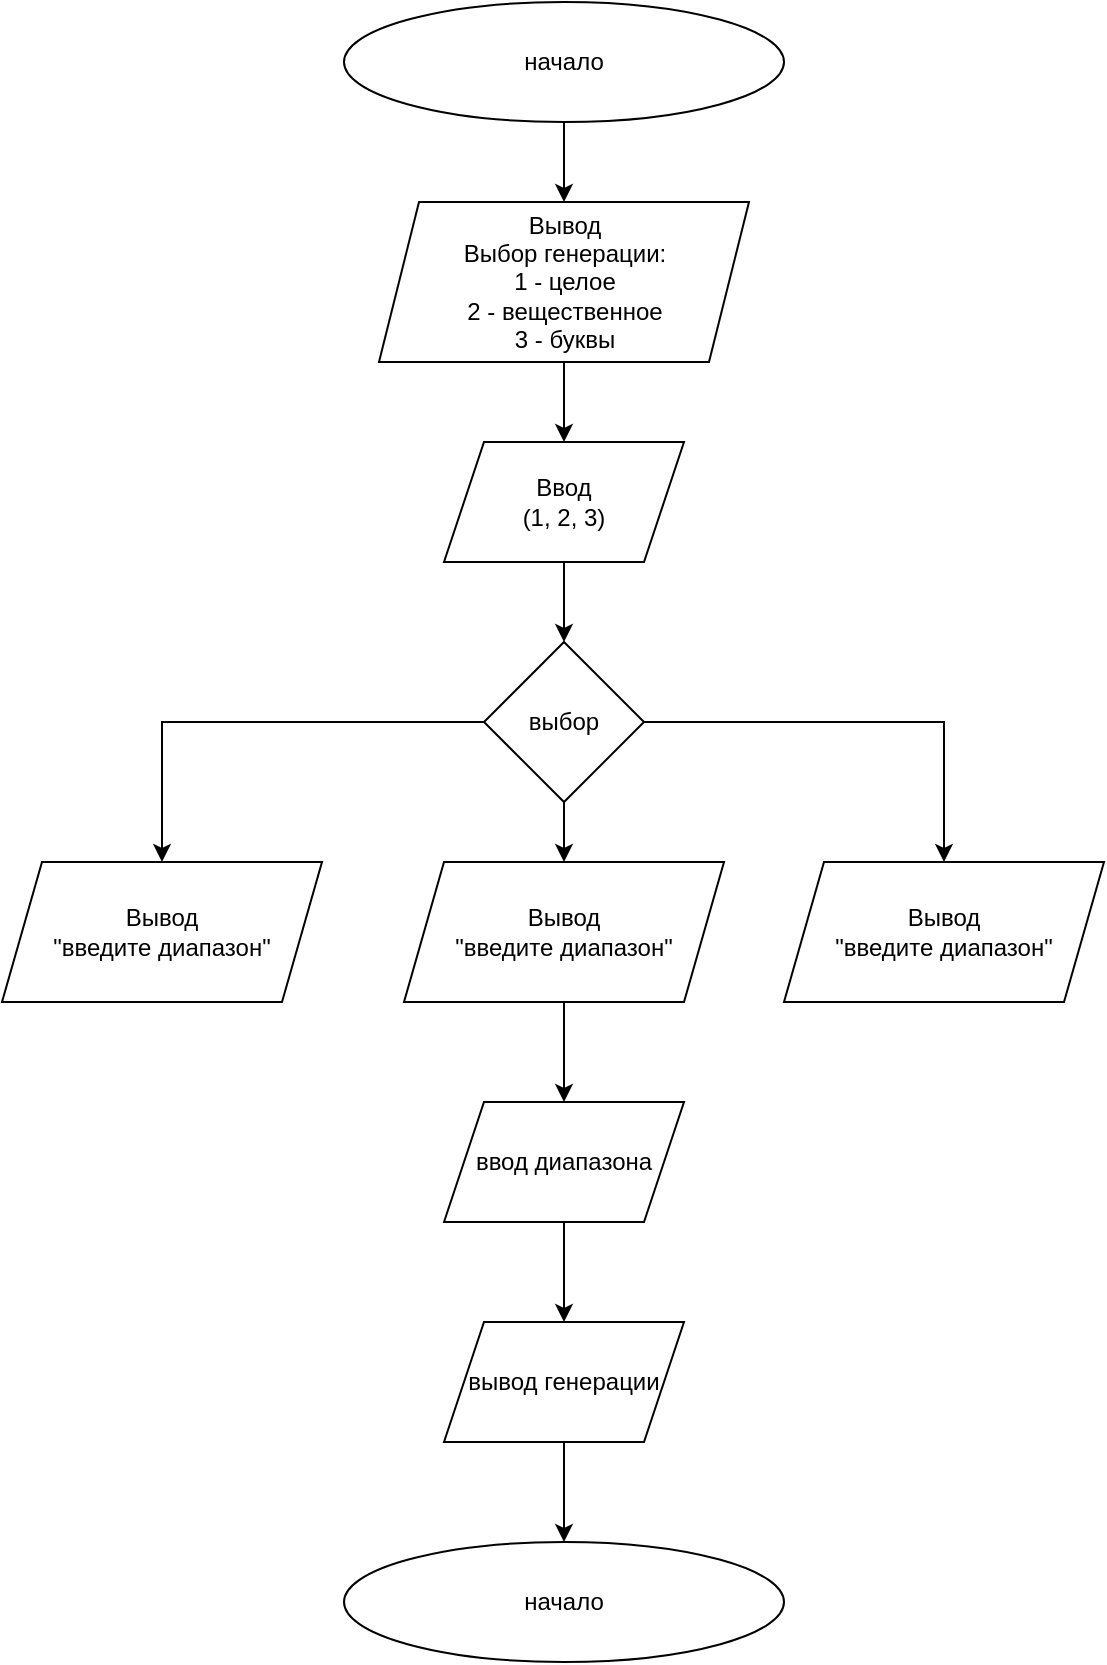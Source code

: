 <mxfile version="14.2.3" type="device" pages="11"><diagram id="skLSfiNiArReXSgAiOdm" name="Page-1"><mxGraphModel dx="1102" dy="535" grid="1" gridSize="10" guides="1" tooltips="1" connect="1" arrows="1" fold="1" page="1" pageScale="1" pageWidth="827" pageHeight="1169" math="0" shadow="0"><root><mxCell id="0"/><mxCell id="1" parent="0"/><mxCell id="Z7e8UtCwSffv1uJ2t3Qs-13" style="edgeStyle=orthogonalEdgeStyle;rounded=0;orthogonalLoop=1;jettySize=auto;html=1;" parent="1" source="Z7e8UtCwSffv1uJ2t3Qs-1" target="Z7e8UtCwSffv1uJ2t3Qs-2" edge="1"><mxGeometry relative="1" as="geometry"/></mxCell><mxCell id="Z7e8UtCwSffv1uJ2t3Qs-1" value="&lt;font style=&quot;vertical-align: inherit&quot;&gt;&lt;font style=&quot;vertical-align: inherit&quot;&gt;&lt;font style=&quot;vertical-align: inherit&quot;&gt;&lt;font style=&quot;vertical-align: inherit&quot;&gt;начало&lt;/font&gt;&lt;/font&gt;&lt;/font&gt;&lt;/font&gt;" style="ellipse;whiteSpace=wrap;html=1;" parent="1" vertex="1"><mxGeometry x="321" y="50" width="220" height="60" as="geometry"/></mxCell><mxCell id="Z7e8UtCwSffv1uJ2t3Qs-14" style="edgeStyle=orthogonalEdgeStyle;rounded=0;orthogonalLoop=1;jettySize=auto;html=1;" parent="1" source="Z7e8UtCwSffv1uJ2t3Qs-2" target="Z7e8UtCwSffv1uJ2t3Qs-4" edge="1"><mxGeometry relative="1" as="geometry"/></mxCell><mxCell id="Z7e8UtCwSffv1uJ2t3Qs-2" value="&lt;font style=&quot;vertical-align: inherit&quot;&gt;&lt;font style=&quot;vertical-align: inherit&quot;&gt;Вывод&lt;br&gt;Выбор генерации:&lt;br&gt;1 - целое&lt;br&gt;2 - вещественное&lt;br&gt;3 - буквы&lt;br&gt;&lt;/font&gt;&lt;/font&gt;" style="shape=parallelogram;perimeter=parallelogramPerimeter;whiteSpace=wrap;html=1;fixedSize=1;" parent="1" vertex="1"><mxGeometry x="338.5" y="150" width="185" height="80" as="geometry"/></mxCell><mxCell id="Z7e8UtCwSffv1uJ2t3Qs-16" style="edgeStyle=orthogonalEdgeStyle;rounded=0;orthogonalLoop=1;jettySize=auto;html=1;" parent="1" source="Z7e8UtCwSffv1uJ2t3Qs-3" target="Z7e8UtCwSffv1uJ2t3Qs-7" edge="1"><mxGeometry relative="1" as="geometry"/></mxCell><mxCell id="Z7e8UtCwSffv1uJ2t3Qs-17" style="edgeStyle=orthogonalEdgeStyle;rounded=0;orthogonalLoop=1;jettySize=auto;html=1;entryX=0.5;entryY=0;entryDx=0;entryDy=0;" parent="1" source="Z7e8UtCwSffv1uJ2t3Qs-3" target="Z7e8UtCwSffv1uJ2t3Qs-6" edge="1"><mxGeometry relative="1" as="geometry"/></mxCell><mxCell id="Z7e8UtCwSffv1uJ2t3Qs-18" style="edgeStyle=orthogonalEdgeStyle;rounded=0;orthogonalLoop=1;jettySize=auto;html=1;" parent="1" source="Z7e8UtCwSffv1uJ2t3Qs-3" target="Z7e8UtCwSffv1uJ2t3Qs-8" edge="1"><mxGeometry relative="1" as="geometry"/></mxCell><mxCell id="Z7e8UtCwSffv1uJ2t3Qs-3" value="выбор&lt;br&gt;" style="rhombus;whiteSpace=wrap;html=1;" parent="1" vertex="1"><mxGeometry x="391" y="370" width="80" height="80" as="geometry"/></mxCell><mxCell id="Z7e8UtCwSffv1uJ2t3Qs-15" style="edgeStyle=orthogonalEdgeStyle;rounded=0;orthogonalLoop=1;jettySize=auto;html=1;" parent="1" source="Z7e8UtCwSffv1uJ2t3Qs-4" target="Z7e8UtCwSffv1uJ2t3Qs-3" edge="1"><mxGeometry relative="1" as="geometry"/></mxCell><mxCell id="Z7e8UtCwSffv1uJ2t3Qs-4" value="Ввод&lt;br&gt;(1, 2, 3)" style="shape=parallelogram;perimeter=parallelogramPerimeter;whiteSpace=wrap;html=1;fixedSize=1;" parent="1" vertex="1"><mxGeometry x="371" y="270" width="120" height="60" as="geometry"/></mxCell><mxCell id="Z7e8UtCwSffv1uJ2t3Qs-6" value="Вывод&lt;br&gt;&quot;введите диапазон&quot;" style="shape=parallelogram;perimeter=parallelogramPerimeter;whiteSpace=wrap;html=1;fixedSize=1;" parent="1" vertex="1"><mxGeometry x="150" y="480" width="160" height="70" as="geometry"/></mxCell><mxCell id="Z7e8UtCwSffv1uJ2t3Qs-22" style="edgeStyle=orthogonalEdgeStyle;rounded=0;orthogonalLoop=1;jettySize=auto;html=1;entryX=0.5;entryY=0;entryDx=0;entryDy=0;" parent="1" source="Z7e8UtCwSffv1uJ2t3Qs-7" target="Z7e8UtCwSffv1uJ2t3Qs-9" edge="1"><mxGeometry relative="1" as="geometry"/></mxCell><mxCell id="Z7e8UtCwSffv1uJ2t3Qs-7" value="Вывод&lt;br&gt;&quot;введите диапазон&quot;" style="shape=parallelogram;perimeter=parallelogramPerimeter;whiteSpace=wrap;html=1;fixedSize=1;" parent="1" vertex="1"><mxGeometry x="351" y="480" width="160" height="70" as="geometry"/></mxCell><mxCell id="Z7e8UtCwSffv1uJ2t3Qs-8" value="Вывод&lt;br&gt;&quot;введите диапазон&quot;" style="shape=parallelogram;perimeter=parallelogramPerimeter;whiteSpace=wrap;html=1;fixedSize=1;" parent="1" vertex="1"><mxGeometry x="541" y="480" width="160" height="70" as="geometry"/></mxCell><mxCell id="Z7e8UtCwSffv1uJ2t3Qs-24" style="edgeStyle=orthogonalEdgeStyle;rounded=0;orthogonalLoop=1;jettySize=auto;html=1;entryX=0.5;entryY=0;entryDx=0;entryDy=0;" parent="1" source="Z7e8UtCwSffv1uJ2t3Qs-9" target="Z7e8UtCwSffv1uJ2t3Qs-10" edge="1"><mxGeometry relative="1" as="geometry"/></mxCell><mxCell id="Z7e8UtCwSffv1uJ2t3Qs-9" value="ввод диапазона" style="shape=parallelogram;perimeter=parallelogramPerimeter;whiteSpace=wrap;html=1;fixedSize=1;" parent="1" vertex="1"><mxGeometry x="371" y="600" width="120" height="60" as="geometry"/></mxCell><mxCell id="Z7e8UtCwSffv1uJ2t3Qs-25" style="edgeStyle=orthogonalEdgeStyle;rounded=0;orthogonalLoop=1;jettySize=auto;html=1;entryX=0.5;entryY=0;entryDx=0;entryDy=0;" parent="1" source="Z7e8UtCwSffv1uJ2t3Qs-10" target="Z7e8UtCwSffv1uJ2t3Qs-12" edge="1"><mxGeometry relative="1" as="geometry"/></mxCell><mxCell id="Z7e8UtCwSffv1uJ2t3Qs-10" value="вывод генерации" style="shape=parallelogram;perimeter=parallelogramPerimeter;whiteSpace=wrap;html=1;fixedSize=1;" parent="1" vertex="1"><mxGeometry x="371" y="710" width="120" height="60" as="geometry"/></mxCell><mxCell id="Z7e8UtCwSffv1uJ2t3Qs-12" value="&lt;font style=&quot;vertical-align: inherit&quot;&gt;&lt;font style=&quot;vertical-align: inherit&quot;&gt;&lt;font style=&quot;vertical-align: inherit&quot;&gt;&lt;font style=&quot;vertical-align: inherit&quot;&gt;начало&lt;/font&gt;&lt;/font&gt;&lt;/font&gt;&lt;/font&gt;" style="ellipse;whiteSpace=wrap;html=1;" parent="1" vertex="1"><mxGeometry x="321" y="820" width="220" height="60" as="geometry"/></mxCell></root></mxGraphModel></diagram><diagram id="RpLhOTWGCU3twI1DYDNT" name="Page-2"><mxGraphModel dx="1102" dy="535" grid="1" gridSize="10" guides="1" tooltips="1" connect="1" arrows="1" fold="1" page="1" pageScale="1" pageWidth="827" pageHeight="1169" math="0" shadow="0"><root><mxCell id="-r-vmfAGDxnPYXKq3kAG-0"/><mxCell id="-r-vmfAGDxnPYXKq3kAG-1" parent="-r-vmfAGDxnPYXKq3kAG-0"/><mxCell id="-r-vmfAGDxnPYXKq3kAG-8" style="edgeStyle=orthogonalEdgeStyle;rounded=0;orthogonalLoop=1;jettySize=auto;html=1;" parent="-r-vmfAGDxnPYXKq3kAG-1" source="-r-vmfAGDxnPYXKq3kAG-2" target="-r-vmfAGDxnPYXKq3kAG-3" edge="1"><mxGeometry relative="1" as="geometry"/></mxCell><mxCell id="-r-vmfAGDxnPYXKq3kAG-2" value="НАЧАЛО" style="ellipse;whiteSpace=wrap;html=1;" parent="-r-vmfAGDxnPYXKq3kAG-1" vertex="1"><mxGeometry x="304" y="40" width="220" height="80" as="geometry"/></mxCell><mxCell id="-r-vmfAGDxnPYXKq3kAG-9" style="edgeStyle=orthogonalEdgeStyle;rounded=0;orthogonalLoop=1;jettySize=auto;html=1;entryX=0.572;entryY=-0.017;entryDx=0;entryDy=0;entryPerimeter=0;" parent="-r-vmfAGDxnPYXKq3kAG-1" source="-r-vmfAGDxnPYXKq3kAG-3" target="-r-vmfAGDxnPYXKq3kAG-4" edge="1"><mxGeometry relative="1" as="geometry"/></mxCell><mxCell id="-r-vmfAGDxnPYXKq3kAG-3" value="Вывод&lt;br&gt;'Введите 2 буквы'" style="shape=parallelogram;perimeter=parallelogramPerimeter;whiteSpace=wrap;html=1;fixedSize=1;" parent="-r-vmfAGDxnPYXKq3kAG-1" vertex="1"><mxGeometry x="341" y="160" width="146" height="60" as="geometry"/></mxCell><mxCell id="-r-vmfAGDxnPYXKq3kAG-21" style="edgeStyle=orthogonalEdgeStyle;rounded=0;orthogonalLoop=1;jettySize=auto;html=1;" parent="-r-vmfAGDxnPYXKq3kAG-1" source="-r-vmfAGDxnPYXKq3kAG-4" target="-r-vmfAGDxnPYXKq3kAG-6" edge="1"><mxGeometry relative="1" as="geometry"/></mxCell><mxCell id="-r-vmfAGDxnPYXKq3kAG-4" value="Ввод&lt;br&gt;Буква - 1&lt;br&gt;Буква - 2" style="shape=parallelogram;perimeter=parallelogramPerimeter;whiteSpace=wrap;html=1;fixedSize=1;" parent="-r-vmfAGDxnPYXKq3kAG-1" vertex="1"><mxGeometry x="328" y="270" width="152" height="60" as="geometry"/></mxCell><mxCell id="-r-vmfAGDxnPYXKq3kAG-22" style="edgeStyle=orthogonalEdgeStyle;rounded=0;orthogonalLoop=1;jettySize=auto;html=1;" parent="-r-vmfAGDxnPYXKq3kAG-1" source="-r-vmfAGDxnPYXKq3kAG-6" target="-r-vmfAGDxnPYXKq3kAG-7" edge="1"><mxGeometry relative="1" as="geometry"/></mxCell><mxCell id="-r-vmfAGDxnPYXKq3kAG-6" value="num1 = ord(Буква 1) - 96&lt;br&gt;num2 = ord(Буква 2) - 96" style="rounded=0;whiteSpace=wrap;html=1;" parent="-r-vmfAGDxnPYXKq3kAG-1" vertex="1"><mxGeometry x="320" y="370" width="168" height="60" as="geometry"/></mxCell><mxCell id="-r-vmfAGDxnPYXKq3kAG-11" style="edgeStyle=orthogonalEdgeStyle;rounded=0;orthogonalLoop=1;jettySize=auto;html=1;" parent="-r-vmfAGDxnPYXKq3kAG-1" source="-r-vmfAGDxnPYXKq3kAG-7" target="-r-vmfAGDxnPYXKq3kAG-10" edge="1"><mxGeometry relative="1" as="geometry"/></mxCell><mxCell id="-r-vmfAGDxnPYXKq3kAG-7" value="Вывод&lt;br&gt;&amp;nbsp;num1&lt;br&gt;num2" style="shape=parallelogram;perimeter=parallelogramPerimeter;whiteSpace=wrap;html=1;fixedSize=1;" parent="-r-vmfAGDxnPYXKq3kAG-1" vertex="1"><mxGeometry x="329.5" y="460" width="149" height="70" as="geometry"/></mxCell><mxCell id="-r-vmfAGDxnPYXKq3kAG-23" style="edgeStyle=orthogonalEdgeStyle;rounded=0;orthogonalLoop=1;jettySize=auto;html=1;" parent="-r-vmfAGDxnPYXKq3kAG-1" source="-r-vmfAGDxnPYXKq3kAG-10" target="-r-vmfAGDxnPYXKq3kAG-15" edge="1"><mxGeometry relative="1" as="geometry"/></mxCell><mxCell id="-r-vmfAGDxnPYXKq3kAG-34" value="&lt;font style=&quot;font-size: 15px&quot;&gt;да&lt;/font&gt;" style="edgeLabel;html=1;align=center;verticalAlign=middle;resizable=0;points=[];" parent="-r-vmfAGDxnPYXKq3kAG-23" vertex="1" connectable="0"><mxGeometry x="-0.36" y="-1" relative="1" as="geometry"><mxPoint as="offset"/></mxGeometry></mxCell><mxCell id="-r-vmfAGDxnPYXKq3kAG-24" style="edgeStyle=orthogonalEdgeStyle;rounded=0;orthogonalLoop=1;jettySize=auto;html=1;entryX=0.5;entryY=0;entryDx=0;entryDy=0;" parent="-r-vmfAGDxnPYXKq3kAG-1" source="-r-vmfAGDxnPYXKq3kAG-10" target="-r-vmfAGDxnPYXKq3kAG-16" edge="1"><mxGeometry relative="1" as="geometry"/></mxCell><mxCell id="-r-vmfAGDxnPYXKq3kAG-35" value="&lt;font style=&quot;font-size: 15px&quot;&gt;нет&lt;/font&gt;" style="edgeLabel;html=1;align=center;verticalAlign=middle;resizable=0;points=[];" parent="-r-vmfAGDxnPYXKq3kAG-24" vertex="1" connectable="0"><mxGeometry x="-0.565" y="5" relative="1" as="geometry"><mxPoint as="offset"/></mxGeometry></mxCell><mxCell id="-r-vmfAGDxnPYXKq3kAG-10" value="num1 &amp;lt; num2" style="rhombus;whiteSpace=wrap;html=1;" parent="-r-vmfAGDxnPYXKq3kAG-1" vertex="1"><mxGeometry x="357" y="580" width="94" height="90" as="geometry"/></mxCell><mxCell id="-r-vmfAGDxnPYXKq3kAG-27" style="edgeStyle=orthogonalEdgeStyle;rounded=0;orthogonalLoop=1;jettySize=auto;html=1;" parent="-r-vmfAGDxnPYXKq3kAG-1" source="-r-vmfAGDxnPYXKq3kAG-15" target="-r-vmfAGDxnPYXKq3kAG-30" edge="1"><mxGeometry relative="1" as="geometry"><Array as="points"><mxPoint x="523" y="780"/><mxPoint x="430" y="780"/></Array><mxPoint x="404" y="810" as="targetPoint"/></mxGeometry></mxCell><mxCell id="-r-vmfAGDxnPYXKq3kAG-15" value="Вывод&amp;nbsp;&lt;br&gt;num2 - num1" style="shape=parallelogram;perimeter=parallelogramPerimeter;whiteSpace=wrap;html=1;fixedSize=1;" parent="-r-vmfAGDxnPYXKq3kAG-1" vertex="1"><mxGeometry x="463" y="700" width="120" height="60" as="geometry"/></mxCell><mxCell id="-r-vmfAGDxnPYXKq3kAG-26" style="edgeStyle=orthogonalEdgeStyle;rounded=0;orthogonalLoop=1;jettySize=auto;html=1;" parent="-r-vmfAGDxnPYXKq3kAG-1" source="-r-vmfAGDxnPYXKq3kAG-16" target="-r-vmfAGDxnPYXKq3kAG-30" edge="1"><mxGeometry relative="1" as="geometry"><Array as="points"><mxPoint x="262" y="780"/><mxPoint x="380" y="780"/></Array><mxPoint x="404" y="810" as="targetPoint"/></mxGeometry></mxCell><mxCell id="-r-vmfAGDxnPYXKq3kAG-16" value="Вывод&amp;nbsp;&lt;br&gt;num1 - num2" style="shape=parallelogram;perimeter=parallelogramPerimeter;whiteSpace=wrap;html=1;fixedSize=1;" parent="-r-vmfAGDxnPYXKq3kAG-1" vertex="1"><mxGeometry x="202" y="700" width="120" height="60" as="geometry"/></mxCell><mxCell id="-r-vmfAGDxnPYXKq3kAG-30" value="КОНЕЦ" style="ellipse;whiteSpace=wrap;html=1;" parent="-r-vmfAGDxnPYXKq3kAG-1" vertex="1"><mxGeometry x="294" y="810" width="220" height="80" as="geometry"/></mxCell></root></mxGraphModel></diagram><diagram id="nd0XugwUXde4IdXXp29_" name="Page-3"><mxGraphModel dx="1102" dy="535" grid="1" gridSize="10" guides="1" tooltips="1" connect="1" arrows="1" fold="1" page="1" pageScale="1" pageWidth="827" pageHeight="1169" math="0" shadow="0"><root><mxCell id="cn-c_t5iiYU_SlxzMp_f-0"/><mxCell id="cn-c_t5iiYU_SlxzMp_f-1" parent="cn-c_t5iiYU_SlxzMp_f-0"/><mxCell id="cn-c_t5iiYU_SlxzMp_f-6" style="edgeStyle=orthogonalEdgeStyle;rounded=0;orthogonalLoop=1;jettySize=auto;html=1;entryX=0.5;entryY=0;entryDx=0;entryDy=0;" parent="cn-c_t5iiYU_SlxzMp_f-1" source="cn-c_t5iiYU_SlxzMp_f-2" target="cn-c_t5iiYU_SlxzMp_f-3" edge="1"><mxGeometry relative="1" as="geometry"/></mxCell><mxCell id="cn-c_t5iiYU_SlxzMp_f-2" value="НАЧАЛО" style="ellipse;whiteSpace=wrap;html=1;" parent="cn-c_t5iiYU_SlxzMp_f-1" vertex="1"><mxGeometry x="314" y="20" width="200" height="80" as="geometry"/></mxCell><mxCell id="cn-c_t5iiYU_SlxzMp_f-5" style="edgeStyle=orthogonalEdgeStyle;rounded=0;orthogonalLoop=1;jettySize=auto;html=1;entryX=0.5;entryY=0;entryDx=0;entryDy=0;" parent="cn-c_t5iiYU_SlxzMp_f-1" source="cn-c_t5iiYU_SlxzMp_f-3" target="cn-c_t5iiYU_SlxzMp_f-4" edge="1"><mxGeometry relative="1" as="geometry"/></mxCell><mxCell id="cn-c_t5iiYU_SlxzMp_f-3" value="Вывод&lt;br&gt;введите номер буквы" style="shape=parallelogram;perimeter=parallelogramPerimeter;whiteSpace=wrap;html=1;fixedSize=1;" parent="cn-c_t5iiYU_SlxzMp_f-1" vertex="1"><mxGeometry x="354" y="130" width="120" height="60" as="geometry"/></mxCell><mxCell id="vRLlwwcOqqfFUPCO5gy2-0" style="edgeStyle=orthogonalEdgeStyle;rounded=0;orthogonalLoop=1;jettySize=auto;html=1;" parent="cn-c_t5iiYU_SlxzMp_f-1" source="cn-c_t5iiYU_SlxzMp_f-4" target="cn-c_t5iiYU_SlxzMp_f-7" edge="1"><mxGeometry relative="1" as="geometry"/></mxCell><mxCell id="cn-c_t5iiYU_SlxzMp_f-4" value="Ввод&lt;br&gt;num" style="shape=parallelogram;perimeter=parallelogramPerimeter;whiteSpace=wrap;html=1;fixedSize=1;" parent="cn-c_t5iiYU_SlxzMp_f-1" vertex="1"><mxGeometry x="354" y="210" width="120" height="60" as="geometry"/></mxCell><mxCell id="cn-c_t5iiYU_SlxzMp_f-11" style="edgeStyle=orthogonalEdgeStyle;rounded=0;orthogonalLoop=1;jettySize=auto;html=1;entryX=0.5;entryY=0;entryDx=0;entryDy=0;" parent="cn-c_t5iiYU_SlxzMp_f-1" source="cn-c_t5iiYU_SlxzMp_f-7" target="cn-c_t5iiYU_SlxzMp_f-10" edge="1"><mxGeometry relative="1" as="geometry"/></mxCell><mxCell id="cn-c_t5iiYU_SlxzMp_f-7" value="alpha = num + 96" style="rounded=0;whiteSpace=wrap;html=1;" parent="cn-c_t5iiYU_SlxzMp_f-1" vertex="1"><mxGeometry x="354" y="290" width="120" height="60" as="geometry"/></mxCell><mxCell id="cn-c_t5iiYU_SlxzMp_f-13" style="edgeStyle=orthogonalEdgeStyle;rounded=0;orthogonalLoop=1;jettySize=auto;html=1;entryX=0.5;entryY=0;entryDx=0;entryDy=0;" parent="cn-c_t5iiYU_SlxzMp_f-1" source="cn-c_t5iiYU_SlxzMp_f-10" target="cn-c_t5iiYU_SlxzMp_f-16" edge="1"><mxGeometry relative="1" as="geometry"><mxPoint x="414" y="570" as="targetPoint"/></mxGeometry></mxCell><mxCell id="cn-c_t5iiYU_SlxzMp_f-10" value="Вывод&lt;br&gt;chr(alpha)" style="shape=parallelogram;perimeter=parallelogramPerimeter;whiteSpace=wrap;html=1;fixedSize=1;" parent="cn-c_t5iiYU_SlxzMp_f-1" vertex="1"><mxGeometry x="354" y="380" width="120" height="60" as="geometry"/></mxCell><mxCell id="cn-c_t5iiYU_SlxzMp_f-16" value="КОНЕЦ" style="ellipse;whiteSpace=wrap;html=1;" parent="cn-c_t5iiYU_SlxzMp_f-1" vertex="1"><mxGeometry x="314" y="460" width="200" height="80" as="geometry"/></mxCell></root></mxGraphModel></diagram><diagram id="5jpyHYU8uVBa2kXQBArR" name="Page-4"><mxGraphModel dx="1102" dy="535" grid="1" gridSize="10" guides="1" tooltips="1" connect="1" arrows="1" fold="1" page="1" pageScale="1" pageWidth="827" pageHeight="1169" math="0" shadow="0"><root><mxCell id="JyJXD5gOs7svPM5KNRpZ-0"/><mxCell id="JyJXD5gOs7svPM5KNRpZ-1" parent="JyJXD5gOs7svPM5KNRpZ-0"/><mxCell id="oqM5e0aj0ofYC42oi7u4-4" style="edgeStyle=orthogonalEdgeStyle;rounded=0;orthogonalLoop=1;jettySize=auto;html=1;" parent="JyJXD5gOs7svPM5KNRpZ-1" source="JyJXD5gOs7svPM5KNRpZ-2" target="oqM5e0aj0ofYC42oi7u4-0" edge="1"><mxGeometry relative="1" as="geometry"/></mxCell><mxCell id="JyJXD5gOs7svPM5KNRpZ-2" value="НАЧАЛО" style="ellipse;whiteSpace=wrap;html=1;" parent="JyJXD5gOs7svPM5KNRpZ-1" vertex="1"><mxGeometry x="354" y="10" width="120" height="50" as="geometry"/></mxCell><mxCell id="oqM5e0aj0ofYC42oi7u4-5" style="edgeStyle=orthogonalEdgeStyle;rounded=0;orthogonalLoop=1;jettySize=auto;html=1;" parent="JyJXD5gOs7svPM5KNRpZ-1" source="oqM5e0aj0ofYC42oi7u4-0" target="oqM5e0aj0ofYC42oi7u4-1" edge="1"><mxGeometry relative="1" as="geometry"/></mxCell><mxCell id="oqM5e0aj0ofYC42oi7u4-0" value="Вывод&lt;br&gt;&quot;Введите длины отрезков&quot;" style="shape=parallelogram;perimeter=parallelogramPerimeter;whiteSpace=wrap;html=1;fixedSize=1;" parent="JyJXD5gOs7svPM5KNRpZ-1" vertex="1"><mxGeometry x="354" y="80" width="120" height="60" as="geometry"/></mxCell><mxCell id="oqM5e0aj0ofYC42oi7u4-6" style="edgeStyle=orthogonalEdgeStyle;rounded=0;orthogonalLoop=1;jettySize=auto;html=1;entryX=0.5;entryY=0;entryDx=0;entryDy=0;" parent="JyJXD5gOs7svPM5KNRpZ-1" source="oqM5e0aj0ofYC42oi7u4-1" target="oqM5e0aj0ofYC42oi7u4-2" edge="1"><mxGeometry relative="1" as="geometry"/></mxCell><mxCell id="oqM5e0aj0ofYC42oi7u4-1" value="Ввод&lt;br&gt;a&lt;br&gt;b&lt;br&gt;c" style="shape=parallelogram;perimeter=parallelogramPerimeter;whiteSpace=wrap;html=1;fixedSize=1;" parent="JyJXD5gOs7svPM5KNRpZ-1" vertex="1"><mxGeometry x="354" y="160" width="120" height="60" as="geometry"/></mxCell><mxCell id="oqM5e0aj0ofYC42oi7u4-8" style="edgeStyle=orthogonalEdgeStyle;rounded=0;orthogonalLoop=1;jettySize=auto;html=1;" parent="JyJXD5gOs7svPM5KNRpZ-1" source="oqM5e0aj0ofYC42oi7u4-2" target="oqM5e0aj0ofYC42oi7u4-3" edge="1"><mxGeometry relative="1" as="geometry"><Array as="points"><mxPoint x="530" y="295"/><mxPoint x="530" y="360"/><mxPoint x="414" y="360"/></Array></mxGeometry></mxCell><mxCell id="oqM5e0aj0ofYC42oi7u4-9" value="ДА" style="edgeLabel;html=1;align=center;verticalAlign=middle;resizable=0;points=[];" parent="oqM5e0aj0ofYC42oi7u4-8" vertex="1" connectable="0"><mxGeometry x="-0.131" y="2" relative="1" as="geometry"><mxPoint as="offset"/></mxGeometry></mxCell><mxCell id="oqM5e0aj0ofYC42oi7u4-11" style="edgeStyle=orthogonalEdgeStyle;rounded=0;orthogonalLoop=1;jettySize=auto;html=1;entryX=0.5;entryY=0;entryDx=0;entryDy=0;" parent="JyJXD5gOs7svPM5KNRpZ-1" source="oqM5e0aj0ofYC42oi7u4-2" target="oqM5e0aj0ofYC42oi7u4-10" edge="1"><mxGeometry relative="1" as="geometry"><Array as="points"><mxPoint x="290" y="295"/><mxPoint x="290" y="460"/><mxPoint x="414" y="460"/><mxPoint x="414" y="475"/></Array></mxGeometry></mxCell><mxCell id="oqM5e0aj0ofYC42oi7u4-12" value="ИНАЧЕ" style="edgeLabel;html=1;align=center;verticalAlign=middle;resizable=0;points=[];" parent="oqM5e0aj0ofYC42oi7u4-11" vertex="1" connectable="0"><mxGeometry x="-0.05" y="3" relative="1" as="geometry"><mxPoint as="offset"/></mxGeometry></mxCell><mxCell id="oqM5e0aj0ofYC42oi7u4-2" value="if &lt;br&gt;a + b &amp;lt;= c or&lt;br&gt;a + c &amp;lt;= b or&lt;br&gt;b + c &amp;lt;= a" style="rhombus;whiteSpace=wrap;html=1;" parent="JyJXD5gOs7svPM5KNRpZ-1" vertex="1"><mxGeometry x="357" y="240" width="114" height="110" as="geometry"/></mxCell><mxCell id="oqM5e0aj0ofYC42oi7u4-30" style="edgeStyle=orthogonalEdgeStyle;rounded=0;orthogonalLoop=1;jettySize=auto;html=1;" parent="JyJXD5gOs7svPM5KNRpZ-1" source="oqM5e0aj0ofYC42oi7u4-3" target="oqM5e0aj0ofYC42oi7u4-28" edge="1"><mxGeometry relative="1" as="geometry"><mxPoint x="710" y="979" as="targetPoint"/><Array as="points"><mxPoint x="680" y="415"/><mxPoint x="680" y="990"/></Array></mxGeometry></mxCell><mxCell id="oqM5e0aj0ofYC42oi7u4-3" value="Вывод&lt;br&gt;Треугольник не сущ" style="shape=parallelogram;perimeter=parallelogramPerimeter;whiteSpace=wrap;html=1;fixedSize=1;" parent="JyJXD5gOs7svPM5KNRpZ-1" vertex="1"><mxGeometry x="341" y="380" width="146" height="70" as="geometry"/></mxCell><mxCell id="oqM5e0aj0ofYC42oi7u4-15" style="edgeStyle=orthogonalEdgeStyle;rounded=0;orthogonalLoop=1;jettySize=auto;html=1;" parent="JyJXD5gOs7svPM5KNRpZ-1" source="oqM5e0aj0ofYC42oi7u4-10" target="oqM5e0aj0ofYC42oi7u4-13" edge="1"><mxGeometry relative="1" as="geometry"><Array as="points"><mxPoint x="540" y="545"/><mxPoint x="540" y="610"/><mxPoint x="414" y="610"/></Array></mxGeometry></mxCell><mxCell id="oqM5e0aj0ofYC42oi7u4-16" value="ДА" style="edgeLabel;html=1;align=center;verticalAlign=middle;resizable=0;points=[];" parent="oqM5e0aj0ofYC42oi7u4-15" vertex="1" connectable="0"><mxGeometry x="-0.161" y="-2" relative="1" as="geometry"><mxPoint as="offset"/></mxGeometry></mxCell><mxCell id="oqM5e0aj0ofYC42oi7u4-18" style="edgeStyle=orthogonalEdgeStyle;rounded=0;orthogonalLoop=1;jettySize=auto;html=1;exitX=0;exitY=0.5;exitDx=0;exitDy=0;entryX=0.5;entryY=0;entryDx=0;entryDy=0;" parent="JyJXD5gOs7svPM5KNRpZ-1" source="oqM5e0aj0ofYC42oi7u4-10" target="oqM5e0aj0ofYC42oi7u4-17" edge="1"><mxGeometry relative="1" as="geometry"><Array as="points"><mxPoint x="290" y="545"/><mxPoint x="290" y="700"/><mxPoint x="414" y="700"/></Array></mxGeometry></mxCell><mxCell id="oqM5e0aj0ofYC42oi7u4-19" value="ИНАЧЕ" style="edgeLabel;html=1;align=center;verticalAlign=middle;resizable=0;points=[];" parent="oqM5e0aj0ofYC42oi7u4-18" vertex="1" connectable="0"><mxGeometry x="-0.195" y="-3" relative="1" as="geometry"><mxPoint as="offset"/></mxGeometry></mxCell><mxCell id="oqM5e0aj0ofYC42oi7u4-10" value="a != b and&lt;br&gt;&amp;nbsp;a != c and&lt;br&gt;&amp;nbsp;b != c" style="rhombus;whiteSpace=wrap;html=1;" parent="JyJXD5gOs7svPM5KNRpZ-1" vertex="1"><mxGeometry x="356" y="490" width="116" height="110" as="geometry"/></mxCell><mxCell id="oqM5e0aj0ofYC42oi7u4-32" style="edgeStyle=orthogonalEdgeStyle;rounded=0;orthogonalLoop=1;jettySize=auto;html=1;" parent="JyJXD5gOs7svPM5KNRpZ-1" source="oqM5e0aj0ofYC42oi7u4-13" target="oqM5e0aj0ofYC42oi7u4-28" edge="1"><mxGeometry relative="1" as="geometry"><Array as="points"><mxPoint x="660" y="655"/><mxPoint x="660" y="960"/></Array></mxGeometry></mxCell><mxCell id="oqM5e0aj0ofYC42oi7u4-13" value="Вывод&lt;br&gt;Треугольник разносторонний" style="shape=parallelogram;perimeter=parallelogramPerimeter;whiteSpace=wrap;html=1;fixedSize=1;" parent="JyJXD5gOs7svPM5KNRpZ-1" vertex="1"><mxGeometry x="341" y="620" width="146" height="70" as="geometry"/></mxCell><mxCell id="oqM5e0aj0ofYC42oi7u4-22" style="edgeStyle=orthogonalEdgeStyle;rounded=0;orthogonalLoop=1;jettySize=auto;html=1;" parent="JyJXD5gOs7svPM5KNRpZ-1" source="oqM5e0aj0ofYC42oi7u4-17" target="oqM5e0aj0ofYC42oi7u4-20" edge="1"><mxGeometry relative="1" as="geometry"><Array as="points"><mxPoint x="560" y="750"/></Array></mxGeometry></mxCell><mxCell id="oqM5e0aj0ofYC42oi7u4-23" value="ДА" style="edgeLabel;html=1;align=center;verticalAlign=middle;resizable=0;points=[];" parent="oqM5e0aj0ofYC42oi7u4-22" vertex="1" connectable="0"><mxGeometry x="-0.152" y="2" relative="1" as="geometry"><mxPoint as="offset"/></mxGeometry></mxCell><mxCell id="oqM5e0aj0ofYC42oi7u4-25" style="edgeStyle=orthogonalEdgeStyle;rounded=0;orthogonalLoop=1;jettySize=auto;html=1;" parent="JyJXD5gOs7svPM5KNRpZ-1" source="oqM5e0aj0ofYC42oi7u4-17" target="oqM5e0aj0ofYC42oi7u4-27" edge="1"><mxGeometry relative="1" as="geometry"><mxPoint x="280" y="940" as="targetPoint"/><Array as="points"><mxPoint x="250" y="750"/></Array></mxGeometry></mxCell><mxCell id="oqM5e0aj0ofYC42oi7u4-26" value="ИНАЧЕ" style="edgeLabel;html=1;align=center;verticalAlign=middle;resizable=0;points=[];" parent="oqM5e0aj0ofYC42oi7u4-25" vertex="1" connectable="0"><mxGeometry x="0.048" y="-3" relative="1" as="geometry"><mxPoint x="2" y="3" as="offset"/></mxGeometry></mxCell><mxCell id="oqM5e0aj0ofYC42oi7u4-17" value="a == b == c" style="rhombus;whiteSpace=wrap;html=1;" parent="JyJXD5gOs7svPM5KNRpZ-1" vertex="1"><mxGeometry x="374" y="710" width="80" height="80" as="geometry"/></mxCell><mxCell id="oqM5e0aj0ofYC42oi7u4-29" style="edgeStyle=orthogonalEdgeStyle;rounded=0;orthogonalLoop=1;jettySize=auto;html=1;" parent="JyJXD5gOs7svPM5KNRpZ-1" source="oqM5e0aj0ofYC42oi7u4-20" target="oqM5e0aj0ofYC42oi7u4-28" edge="1"><mxGeometry relative="1" as="geometry"><Array as="points"><mxPoint x="640" y="825"/><mxPoint x="640" y="930"/></Array></mxGeometry></mxCell><mxCell id="oqM5e0aj0ofYC42oi7u4-20" value="Вывод&lt;br&gt;Треугольник равносторонний" style="shape=parallelogram;perimeter=parallelogramPerimeter;whiteSpace=wrap;html=1;fixedSize=1;" parent="JyJXD5gOs7svPM5KNRpZ-1" vertex="1"><mxGeometry x="474" y="790" width="146" height="70" as="geometry"/></mxCell><mxCell id="oqM5e0aj0ofYC42oi7u4-33" style="edgeStyle=orthogonalEdgeStyle;rounded=0;orthogonalLoop=1;jettySize=auto;html=1;" parent="JyJXD5gOs7svPM5KNRpZ-1" source="oqM5e0aj0ofYC42oi7u4-27" target="oqM5e0aj0ofYC42oi7u4-28" edge="1"><mxGeometry relative="1" as="geometry"/></mxCell><mxCell id="oqM5e0aj0ofYC42oi7u4-27" value="&lt;span&gt;Вывод&lt;/span&gt;&lt;br&gt;&lt;span&gt;Треугольник равнобедренный&lt;/span&gt;" style="shape=parallelogram;perimeter=parallelogramPerimeter;whiteSpace=wrap;html=1;fixedSize=1;" parent="JyJXD5gOs7svPM5KNRpZ-1" vertex="1"><mxGeometry x="180" y="790" width="140" height="70" as="geometry"/></mxCell><mxCell id="oqM5e0aj0ofYC42oi7u4-28" value="КОНЕЦ" style="ellipse;whiteSpace=wrap;html=1;" parent="JyJXD5gOs7svPM5KNRpZ-1" vertex="1"><mxGeometry x="314" y="920" width="200" height="80" as="geometry"/></mxCell></root></mxGraphModel></diagram><diagram id="2pfmHcC27j9j0yMeBPOa" name="Page-5"><mxGraphModel dx="1102" dy="535" grid="1" gridSize="10" guides="1" tooltips="1" connect="1" arrows="1" fold="1" page="1" pageScale="1" pageWidth="827" pageHeight="1169" math="0" shadow="0"><root><mxCell id="tTebKaKyfWbxBvRHPrFl-0"/><mxCell id="tTebKaKyfWbxBvRHPrFl-1" parent="tTebKaKyfWbxBvRHPrFl-0"/><mxCell id="8Y5OzYDCgw2Cx_MUxoos-1" style="edgeStyle=orthogonalEdgeStyle;rounded=0;orthogonalLoop=1;jettySize=auto;html=1;" edge="1" parent="tTebKaKyfWbxBvRHPrFl-1" source="8Y5OzYDCgw2Cx_MUxoos-0"><mxGeometry relative="1" as="geometry"><mxPoint x="380" y="110" as="targetPoint"/></mxGeometry></mxCell><mxCell id="8Y5OzYDCgw2Cx_MUxoos-0" value="НАЧАЛО" style="ellipse;whiteSpace=wrap;html=1;" vertex="1" parent="tTebKaKyfWbxBvRHPrFl-1"><mxGeometry x="320" y="20" width="120" height="50" as="geometry"/></mxCell><mxCell id="8Y5OzYDCgw2Cx_MUxoos-5" style="edgeStyle=orthogonalEdgeStyle;rounded=0;orthogonalLoop=1;jettySize=auto;html=1;" edge="1" parent="tTebKaKyfWbxBvRHPrFl-1" source="8Y5OzYDCgw2Cx_MUxoos-2" target="8Y5OzYDCgw2Cx_MUxoos-3"><mxGeometry relative="1" as="geometry"/></mxCell><mxCell id="8Y5OzYDCgw2Cx_MUxoos-2" value="Ввод&lt;br&gt;Введите год&lt;br&gt;year =" style="shape=parallelogram;perimeter=parallelogramPerimeter;whiteSpace=wrap;html=1;fixedSize=1;" vertex="1" parent="tTebKaKyfWbxBvRHPrFl-1"><mxGeometry x="320" y="110" width="120" height="60" as="geometry"/></mxCell><mxCell id="8Y5OzYDCgw2Cx_MUxoos-8" style="edgeStyle=orthogonalEdgeStyle;rounded=0;orthogonalLoop=1;jettySize=auto;html=1;" edge="1" parent="tTebKaKyfWbxBvRHPrFl-1" source="8Y5OzYDCgw2Cx_MUxoos-3" target="8Y5OzYDCgw2Cx_MUxoos-6"><mxGeometry relative="1" as="geometry"><Array as="points"><mxPoint x="620" y="255"/></Array></mxGeometry></mxCell><mxCell id="8Y5OzYDCgw2Cx_MUxoos-9" style="edgeStyle=orthogonalEdgeStyle;rounded=0;orthogonalLoop=1;jettySize=auto;html=1;" edge="1" parent="tTebKaKyfWbxBvRHPrFl-1" source="8Y5OzYDCgw2Cx_MUxoos-3"><mxGeometry relative="1" as="geometry"><mxPoint x="160" y="340" as="targetPoint"/></mxGeometry></mxCell><mxCell id="8Y5OzYDCgw2Cx_MUxoos-3" value="if year % 4 != 0 or (year % 100 == 0 and year % 400 != 0)" style="rhombus;whiteSpace=wrap;html=1;" vertex="1" parent="tTebKaKyfWbxBvRHPrFl-1"><mxGeometry x="182.5" y="200" width="395" height="110" as="geometry"/></mxCell><mxCell id="8Y5OzYDCgw2Cx_MUxoos-12" style="edgeStyle=orthogonalEdgeStyle;rounded=0;orthogonalLoop=1;jettySize=auto;html=1;entryX=0.708;entryY=0.04;entryDx=0;entryDy=0;entryPerimeter=0;" edge="1" parent="tTebKaKyfWbxBvRHPrFl-1" source="8Y5OzYDCgw2Cx_MUxoos-6" target="8Y5OzYDCgw2Cx_MUxoos-10"><mxGeometry relative="1" as="geometry"/></mxCell><mxCell id="8Y5OzYDCgw2Cx_MUxoos-6" value="вывод&lt;br&gt;високостный" style="shape=parallelogram;perimeter=parallelogramPerimeter;whiteSpace=wrap;html=1;fixedSize=1;" vertex="1" parent="tTebKaKyfWbxBvRHPrFl-1"><mxGeometry x="560" y="340" width="120" height="60" as="geometry"/></mxCell><mxCell id="8Y5OzYDCgw2Cx_MUxoos-11" style="edgeStyle=orthogonalEdgeStyle;rounded=0;orthogonalLoop=1;jettySize=auto;html=1;" edge="1" parent="tTebKaKyfWbxBvRHPrFl-1" source="8Y5OzYDCgw2Cx_MUxoos-7" target="8Y5OzYDCgw2Cx_MUxoos-10"><mxGeometry relative="1" as="geometry"><Array as="points"><mxPoint x="370" y="370"/></Array></mxGeometry></mxCell><mxCell id="8Y5OzYDCgw2Cx_MUxoos-7" value="вывод&lt;br&gt;обычный год" style="shape=parallelogram;perimeter=parallelogramPerimeter;whiteSpace=wrap;html=1;fixedSize=1;" vertex="1" parent="tTebKaKyfWbxBvRHPrFl-1"><mxGeometry x="100" y="340" width="120" height="60" as="geometry"/></mxCell><mxCell id="8Y5OzYDCgw2Cx_MUxoos-10" value="КОНЕЦ" style="ellipse;whiteSpace=wrap;html=1;" vertex="1" parent="tTebKaKyfWbxBvRHPrFl-1"><mxGeometry x="330" y="450" width="120" height="50" as="geometry"/></mxCell></root></mxGraphModel></diagram><diagram id="ba0dXSWuLPH6RGOun7O3" name="Page-6"><mxGraphModel dx="1102" dy="535" grid="1" gridSize="10" guides="1" tooltips="1" connect="1" arrows="1" fold="1" page="1" pageScale="1" pageWidth="827" pageHeight="1169" math="0" shadow="0"><root><mxCell id="K_9CdhpiiPnEr5f_zWcK-0"/><mxCell id="K_9CdhpiiPnEr5f_zWcK-1" parent="K_9CdhpiiPnEr5f_zWcK-0"/><mxCell id="K_9CdhpiiPnEr5f_zWcK-5" style="edgeStyle=orthogonalEdgeStyle;rounded=0;orthogonalLoop=1;jettySize=auto;html=1;entryX=0.5;entryY=0.25;entryDx=0;entryDy=0;entryPerimeter=0;" parent="K_9CdhpiiPnEr5f_zWcK-1" source="K_9CdhpiiPnEr5f_zWcK-2" target="K_9CdhpiiPnEr5f_zWcK-3" edge="1"><mxGeometry relative="1" as="geometry"/></mxCell><mxCell id="K_9CdhpiiPnEr5f_zWcK-2" value="НАЧАЛО" style="ellipse;whiteSpace=wrap;html=1;" parent="K_9CdhpiiPnEr5f_zWcK-1" vertex="1"><mxGeometry x="330" y="40" width="120" height="40" as="geometry"/></mxCell><mxCell id="K_9CdhpiiPnEr5f_zWcK-6" style="edgeStyle=orthogonalEdgeStyle;rounded=0;orthogonalLoop=1;jettySize=auto;html=1;" parent="K_9CdhpiiPnEr5f_zWcK-1" source="K_9CdhpiiPnEr5f_zWcK-3" target="K_9CdhpiiPnEr5f_zWcK-4" edge="1"><mxGeometry relative="1" as="geometry"/></mxCell><mxCell id="K_9CdhpiiPnEr5f_zWcK-3" value="Вывод&lt;br&gt;Введите 3 числа" style="shape=parallelogram;perimeter=parallelogramPerimeter;whiteSpace=wrap;html=1;fixedSize=1;" parent="K_9CdhpiiPnEr5f_zWcK-1" vertex="1"><mxGeometry x="320" y="100" width="140" height="40" as="geometry"/></mxCell><mxCell id="K_9CdhpiiPnEr5f_zWcK-10" style="edgeStyle=orthogonalEdgeStyle;rounded=0;orthogonalLoop=1;jettySize=auto;html=1;entryX=0.5;entryY=0;entryDx=0;entryDy=0;" parent="K_9CdhpiiPnEr5f_zWcK-1" source="K_9CdhpiiPnEr5f_zWcK-4" target="K_9CdhpiiPnEr5f_zWcK-7" edge="1"><mxGeometry relative="1" as="geometry"/></mxCell><mxCell id="K_9CdhpiiPnEr5f_zWcK-4" value="Ввод&lt;br&gt;a, b, c" style="shape=parallelogram;perimeter=parallelogramPerimeter;whiteSpace=wrap;html=1;fixedSize=1;" parent="K_9CdhpiiPnEr5f_zWcK-1" vertex="1"><mxGeometry x="330" y="170" width="120" height="40" as="geometry"/></mxCell><mxCell id="K_9CdhpiiPnEr5f_zWcK-11" style="edgeStyle=orthogonalEdgeStyle;rounded=0;orthogonalLoop=1;jettySize=auto;html=1;entryX=0.575;entryY=0.017;entryDx=0;entryDy=0;entryPerimeter=0;" parent="K_9CdhpiiPnEr5f_zWcK-1" source="K_9CdhpiiPnEr5f_zWcK-7" target="K_9CdhpiiPnEr5f_zWcK-9" edge="1"><mxGeometry relative="1" as="geometry"/></mxCell><mxCell id="K_9CdhpiiPnEr5f_zWcK-13" style="edgeStyle=orthogonalEdgeStyle;rounded=0;orthogonalLoop=1;jettySize=auto;html=1;entryX=0.5;entryY=0;entryDx=0;entryDy=0;" parent="K_9CdhpiiPnEr5f_zWcK-1" source="K_9CdhpiiPnEr5f_zWcK-7" target="K_9CdhpiiPnEr5f_zWcK-8" edge="1"><mxGeometry relative="1" as="geometry"/></mxCell><mxCell id="K_9CdhpiiPnEr5f_zWcK-7" value="if b &amp;lt; a &amp;lt; c or c &amp;lt; a &amp;lt; b" style="rhombus;whiteSpace=wrap;html=1;" parent="K_9CdhpiiPnEr5f_zWcK-1" vertex="1"><mxGeometry x="310" y="240" width="160" height="60" as="geometry"/></mxCell><mxCell id="K_9CdhpiiPnEr5f_zWcK-15" style="edgeStyle=orthogonalEdgeStyle;rounded=0;orthogonalLoop=1;jettySize=auto;html=1;" parent="K_9CdhpiiPnEr5f_zWcK-1" source="K_9CdhpiiPnEr5f_zWcK-8" edge="1"><mxGeometry relative="1" as="geometry"><mxPoint x="210" y="460" as="targetPoint"/></mxGeometry></mxCell><mxCell id="K_9CdhpiiPnEr5f_zWcK-18" style="edgeStyle=orthogonalEdgeStyle;rounded=0;orthogonalLoop=1;jettySize=auto;html=1;" parent="K_9CdhpiiPnEr5f_zWcK-1" source="K_9CdhpiiPnEr5f_zWcK-8" edge="1"><mxGeometry relative="1" as="geometry"><mxPoint x="390" y="490" as="targetPoint"/></mxGeometry></mxCell><mxCell id="K_9CdhpiiPnEr5f_zWcK-8" value="elif a &amp;lt; b &amp;lt; c or c &amp;lt; b &amp;lt; a" style="rhombus;whiteSpace=wrap;html=1;" parent="K_9CdhpiiPnEr5f_zWcK-1" vertex="1"><mxGeometry x="305" y="360" width="170" height="80" as="geometry"/></mxCell><mxCell id="K_9CdhpiiPnEr5f_zWcK-23" style="edgeStyle=orthogonalEdgeStyle;rounded=0;orthogonalLoop=1;jettySize=auto;html=1;entryX=1;entryY=0.5;entryDx=0;entryDy=0;exitX=0.5;exitY=1;exitDx=0;exitDy=0;" parent="K_9CdhpiiPnEr5f_zWcK-1" source="K_9CdhpiiPnEr5f_zWcK-9" target="K_9CdhpiiPnEr5f_zWcK-21" edge="1"><mxGeometry relative="1" as="geometry"><Array as="points"><mxPoint x="555" y="370"/><mxPoint x="555" y="585"/></Array></mxGeometry></mxCell><mxCell id="K_9CdhpiiPnEr5f_zWcK-9" value="Вывод&lt;br&gt;среднее число а" style="shape=parallelogram;perimeter=parallelogramPerimeter;whiteSpace=wrap;html=1;fixedSize=1;" parent="K_9CdhpiiPnEr5f_zWcK-1" vertex="1"><mxGeometry x="500" y="330" width="140" height="40" as="geometry"/></mxCell><mxCell id="K_9CdhpiiPnEr5f_zWcK-12" value="Да" style="text;html=1;align=center;verticalAlign=middle;resizable=0;points=[];autosize=1;" parent="K_9CdhpiiPnEr5f_zWcK-1" vertex="1"><mxGeometry x="525" y="250" width="30" height="20" as="geometry"/></mxCell><mxCell id="K_9CdhpiiPnEr5f_zWcK-14" value="Нет" style="text;html=1;align=center;verticalAlign=middle;resizable=0;points=[];autosize=1;" parent="K_9CdhpiiPnEr5f_zWcK-1" vertex="1"><mxGeometry x="360" y="320" width="40" height="20" as="geometry"/></mxCell><mxCell id="K_9CdhpiiPnEr5f_zWcK-24" style="edgeStyle=orthogonalEdgeStyle;rounded=0;orthogonalLoop=1;jettySize=auto;html=1;entryX=0;entryY=0.5;entryDx=0;entryDy=0;exitX=0.65;exitY=1.025;exitDx=0;exitDy=0;exitPerimeter=0;" parent="K_9CdhpiiPnEr5f_zWcK-1" source="K_9CdhpiiPnEr5f_zWcK-16" target="K_9CdhpiiPnEr5f_zWcK-21" edge="1"><mxGeometry relative="1" as="geometry"><Array as="points"><mxPoint x="231" y="585"/></Array></mxGeometry></mxCell><mxCell id="K_9CdhpiiPnEr5f_zWcK-16" value="Вывод&lt;br&gt;среднее число b" style="shape=parallelogram;perimeter=parallelogramPerimeter;whiteSpace=wrap;html=1;fixedSize=1;" parent="K_9CdhpiiPnEr5f_zWcK-1" vertex="1"><mxGeometry x="140" y="460" width="140" height="40" as="geometry"/></mxCell><mxCell id="K_9CdhpiiPnEr5f_zWcK-17" value="Да" style="text;html=1;align=center;verticalAlign=middle;resizable=0;points=[];autosize=1;" parent="K_9CdhpiiPnEr5f_zWcK-1" vertex="1"><mxGeometry x="235" y="380" width="30" height="20" as="geometry"/></mxCell><mxCell id="K_9CdhpiiPnEr5f_zWcK-19" value="Нет" style="text;html=1;align=center;verticalAlign=middle;resizable=0;points=[];autosize=1;" parent="K_9CdhpiiPnEr5f_zWcK-1" vertex="1"><mxGeometry x="360" y="450" width="40" height="20" as="geometry"/></mxCell><mxCell id="K_9CdhpiiPnEr5f_zWcK-22" style="edgeStyle=orthogonalEdgeStyle;rounded=0;orthogonalLoop=1;jettySize=auto;html=1;entryX=0.5;entryY=0;entryDx=0;entryDy=0;" parent="K_9CdhpiiPnEr5f_zWcK-1" source="K_9CdhpiiPnEr5f_zWcK-20" target="K_9CdhpiiPnEr5f_zWcK-21" edge="1"><mxGeometry relative="1" as="geometry"/></mxCell><mxCell id="K_9CdhpiiPnEr5f_zWcK-20" value="Вывод&lt;br&gt;среднее число с" style="shape=parallelogram;perimeter=parallelogramPerimeter;whiteSpace=wrap;html=1;fixedSize=1;" parent="K_9CdhpiiPnEr5f_zWcK-1" vertex="1"><mxGeometry x="320" y="490" width="140" height="40" as="geometry"/></mxCell><mxCell id="K_9CdhpiiPnEr5f_zWcK-21" value="КОНЕЦ" style="ellipse;whiteSpace=wrap;html=1;" parent="K_9CdhpiiPnEr5f_zWcK-1" vertex="1"><mxGeometry x="330" y="565" width="120" height="40" as="geometry"/></mxCell></root></mxGraphModel></diagram><diagram id="nivReOK57-GUD8ma-WKW" name="Page-7"><mxGraphModel dx="782" dy="659" grid="1" gridSize="10" guides="1" tooltips="1" connect="1" arrows="1" fold="1" page="1" pageScale="1" pageWidth="827" pageHeight="1169" math="0" shadow="0"><root><mxCell id="ZWuKWTGauZMJTfVSwW2v-0"/><mxCell id="ZWuKWTGauZMJTfVSwW2v-1" parent="ZWuKWTGauZMJTfVSwW2v-0"/><mxCell id="pJE-JmRQ1L4sXIatda2G-22" style="edgeStyle=orthogonalEdgeStyle;rounded=0;orthogonalLoop=1;jettySize=auto;html=1;entryX=0.5;entryY=0;entryDx=0;entryDy=0;" parent="ZWuKWTGauZMJTfVSwW2v-1" source="pJE-JmRQ1L4sXIatda2G-0" target="pJE-JmRQ1L4sXIatda2G-18" edge="1"><mxGeometry relative="1" as="geometry"/></mxCell><mxCell id="pJE-JmRQ1L4sXIatda2G-0" value="НАЧАЛО" style="ellipse;whiteSpace=wrap;html=1;" parent="ZWuKWTGauZMJTfVSwW2v-1" vertex="1"><mxGeometry x="354" y="20" width="120" height="40" as="geometry"/></mxCell><mxCell id="pJE-JmRQ1L4sXIatda2G-34" style="edgeStyle=orthogonalEdgeStyle;rounded=0;orthogonalLoop=1;jettySize=auto;html=1;entryX=0.608;entryY=-0.043;entryDx=0;entryDy=0;entryPerimeter=0;" parent="ZWuKWTGauZMJTfVSwW2v-1" source="pJE-JmRQ1L4sXIatda2G-1" target="pJE-JmRQ1L4sXIatda2G-2" edge="1"><mxGeometry relative="1" as="geometry"/></mxCell><mxCell id="pJE-JmRQ1L4sXIatda2G-1" value="Вывод&lt;br&gt;&quot;Введите два числа&quot;" style="shape=parallelogram;perimeter=parallelogramPerimeter;whiteSpace=wrap;html=1;fixedSize=1;" parent="ZWuKWTGauZMJTfVSwW2v-1" vertex="1"><mxGeometry x="600" y="440" width="146" height="30" as="geometry"/></mxCell><mxCell id="pJE-JmRQ1L4sXIatda2G-48" style="edgeStyle=orthogonalEdgeStyle;rounded=0;orthogonalLoop=1;jettySize=auto;html=1;entryX=0.538;entryY=0;entryDx=0;entryDy=0;entryPerimeter=0;" parent="ZWuKWTGauZMJTfVSwW2v-1" source="pJE-JmRQ1L4sXIatda2G-2" target="pJE-JmRQ1L4sXIatda2G-5" edge="1"><mxGeometry relative="1" as="geometry"/></mxCell><mxCell id="pJE-JmRQ1L4sXIatda2G-2" value="Ввод&lt;br&gt;a =&lt;br&gt;b =" style="shape=parallelogram;perimeter=parallelogramPerimeter;whiteSpace=wrap;html=1;fixedSize=1;" parent="ZWuKWTGauZMJTfVSwW2v-1" vertex="1"><mxGeometry x="620" y="491" width="86" height="40" as="geometry"/></mxCell><mxCell id="pJE-JmRQ1L4sXIatda2G-24" style="edgeStyle=orthogonalEdgeStyle;rounded=0;orthogonalLoop=1;jettySize=auto;html=1;entryX=0.5;entryY=0;entryDx=0;entryDy=0;" parent="ZWuKWTGauZMJTfVSwW2v-1" source="pJE-JmRQ1L4sXIatda2G-3" target="pJE-JmRQ1L4sXIatda2G-11" edge="1"><mxGeometry relative="1" as="geometry"/></mxCell><mxCell id="pJE-JmRQ1L4sXIatda2G-3" value="Вывод&lt;br&gt;&quot;Выберите действие&quot;" style="shape=parallelogram;perimeter=parallelogramPerimeter;whiteSpace=wrap;html=1;fixedSize=1;" parent="ZWuKWTGauZMJTfVSwW2v-1" vertex="1"><mxGeometry x="341" y="170" width="146" height="50" as="geometry"/></mxCell><mxCell id="pJE-JmRQ1L4sXIatda2G-26" style="edgeStyle=orthogonalEdgeStyle;rounded=0;orthogonalLoop=1;jettySize=auto;html=1;" parent="ZWuKWTGauZMJTfVSwW2v-1" source="pJE-JmRQ1L4sXIatda2G-4" target="pJE-JmRQ1L4sXIatda2G-1" edge="1"><mxGeometry relative="1" as="geometry"/></mxCell><mxCell id="pJE-JmRQ1L4sXIatda2G-52" value="&lt;span style=&quot;font-size: 18px&quot;&gt;&quot;+&quot;&lt;/span&gt;" style="edgeLabel;html=1;align=center;verticalAlign=middle;resizable=0;points=[];" parent="pJE-JmRQ1L4sXIatda2G-26" vertex="1" connectable="0"><mxGeometry x="-0.463" y="1" relative="1" as="geometry"><mxPoint x="44" y="1" as="offset"/></mxGeometry></mxCell><mxCell id="pJE-JmRQ1L4sXIatda2G-27" style="edgeStyle=orthogonalEdgeStyle;rounded=0;orthogonalLoop=1;jettySize=auto;html=1;entryX=0.54;entryY=-0.048;entryDx=0;entryDy=0;entryPerimeter=0;" parent="ZWuKWTGauZMJTfVSwW2v-1" source="pJE-JmRQ1L4sXIatda2G-4" target="pJE-JmRQ1L4sXIatda2G-12" edge="1"><mxGeometry relative="1" as="geometry"><Array as="points"><mxPoint x="430" y="416"/><mxPoint x="500" y="416"/></Array></mxGeometry></mxCell><mxCell id="pJE-JmRQ1L4sXIatda2G-54" value="&lt;font style=&quot;font-size: 15px&quot;&gt;&quot;-&quot;&lt;/font&gt;" style="edgeLabel;html=1;align=center;verticalAlign=middle;resizable=0;points=[];" parent="pJE-JmRQ1L4sXIatda2G-27" vertex="1" connectable="0"><mxGeometry x="-0.123" y="-1" relative="1" as="geometry"><mxPoint x="22.17" as="offset"/></mxGeometry></mxCell><mxCell id="pJE-JmRQ1L4sXIatda2G-28" style="edgeStyle=orthogonalEdgeStyle;rounded=0;orthogonalLoop=1;jettySize=auto;html=1;entryX=0.533;entryY=-0.086;entryDx=0;entryDy=0;entryPerimeter=0;" parent="ZWuKWTGauZMJTfVSwW2v-1" source="pJE-JmRQ1L4sXIatda2G-4" target="pJE-JmRQ1L4sXIatda2G-14" edge="1"><mxGeometry relative="1" as="geometry"><Array as="points"><mxPoint x="414" y="416"/><mxPoint x="330" y="416"/></Array></mxGeometry></mxCell><mxCell id="pJE-JmRQ1L4sXIatda2G-55" value="&lt;font style=&quot;font-size: 16px&quot;&gt;&quot;/&quot;&lt;/font&gt;" style="edgeLabel;html=1;align=center;verticalAlign=middle;resizable=0;points=[];" parent="pJE-JmRQ1L4sXIatda2G-28" vertex="1" connectable="0"><mxGeometry x="-0.154" y="1" relative="1" as="geometry"><mxPoint x="-14.33" as="offset"/></mxGeometry></mxCell><mxCell id="pJE-JmRQ1L4sXIatda2G-29" style="edgeStyle=orthogonalEdgeStyle;rounded=0;orthogonalLoop=1;jettySize=auto;html=1;" parent="ZWuKWTGauZMJTfVSwW2v-1" source="pJE-JmRQ1L4sXIatda2G-4" target="pJE-JmRQ1L4sXIatda2G-19" edge="1"><mxGeometry relative="1" as="geometry"><Array as="points"><mxPoint x="165" y="350"/></Array></mxGeometry></mxCell><mxCell id="pJE-JmRQ1L4sXIatda2G-57" value="&lt;font style=&quot;font-size: 16px&quot;&gt;&quot;not (+, -, /, 0)&lt;/font&gt;" style="edgeLabel;html=1;align=center;verticalAlign=middle;resizable=0;points=[];" parent="pJE-JmRQ1L4sXIatda2G-29" vertex="1" connectable="0"><mxGeometry x="-0.376" relative="1" as="geometry"><mxPoint x="1" as="offset"/></mxGeometry></mxCell><mxCell id="pJE-JmRQ1L4sXIatda2G-30" style="edgeStyle=orthogonalEdgeStyle;rounded=0;orthogonalLoop=1;jettySize=auto;html=1;entryX=0;entryY=0.5;entryDx=0;entryDy=0;" parent="ZWuKWTGauZMJTfVSwW2v-1" source="pJE-JmRQ1L4sXIatda2G-4" target="pJE-JmRQ1L4sXIatda2G-16" edge="1"><mxGeometry relative="1" as="geometry"><Array as="points"><mxPoint x="80" y="380"/><mxPoint x="80" y="910"/><mxPoint x="364" y="910"/></Array></mxGeometry></mxCell><mxCell id="pJE-JmRQ1L4sXIatda2G-56" value="&lt;font style=&quot;font-size: 17px&quot;&gt;&quot;0&quot;&lt;/font&gt;" style="edgeLabel;html=1;align=center;verticalAlign=middle;resizable=0;points=[];" parent="pJE-JmRQ1L4sXIatda2G-30" vertex="1" connectable="0"><mxGeometry x="-0.843" relative="1" as="geometry"><mxPoint x="-85.67" as="offset"/></mxGeometry></mxCell><mxCell id="pJE-JmRQ1L4sXIatda2G-4" value="if do ==" style="rhombus;whiteSpace=wrap;html=1;" parent="ZWuKWTGauZMJTfVSwW2v-1" vertex="1"><mxGeometry x="383.5" y="332" width="60" height="60" as="geometry"/></mxCell><mxCell id="pJE-JmRQ1L4sXIatda2G-38" style="edgeStyle=orthogonalEdgeStyle;rounded=0;orthogonalLoop=1;jettySize=auto;html=1;" parent="ZWuKWTGauZMJTfVSwW2v-1" source="pJE-JmRQ1L4sXIatda2G-5" edge="1"><mxGeometry relative="1" as="geometry"><mxPoint x="600" y="640" as="targetPoint"/></mxGeometry></mxCell><mxCell id="pJE-JmRQ1L4sXIatda2G-5" value="a + b" style="rounded=0;whiteSpace=wrap;html=1;" parent="ZWuKWTGauZMJTfVSwW2v-1" vertex="1"><mxGeometry x="620" y="550" width="80" height="30" as="geometry"/></mxCell><mxCell id="pJE-JmRQ1L4sXIatda2G-39" style="edgeStyle=orthogonalEdgeStyle;rounded=0;orthogonalLoop=1;jettySize=auto;html=1;" parent="ZWuKWTGauZMJTfVSwW2v-1" source="pJE-JmRQ1L4sXIatda2G-6" edge="1"><mxGeometry relative="1" as="geometry"><mxPoint x="573" y="640" as="targetPoint"/></mxGeometry></mxCell><mxCell id="pJE-JmRQ1L4sXIatda2G-6" value="a - b" style="rounded=0;whiteSpace=wrap;html=1;" parent="ZWuKWTGauZMJTfVSwW2v-1" vertex="1"><mxGeometry x="450" y="550" width="80" height="30" as="geometry"/></mxCell><mxCell id="pJE-JmRQ1L4sXIatda2G-40" style="edgeStyle=orthogonalEdgeStyle;rounded=0;orthogonalLoop=1;jettySize=auto;html=1;entryX=0;entryY=0.5;entryDx=0;entryDy=0;" parent="ZWuKWTGauZMJTfVSwW2v-1" source="pJE-JmRQ1L4sXIatda2G-7" target="pJE-JmRQ1L4sXIatda2G-8" edge="1"><mxGeometry relative="1" as="geometry"/></mxCell><mxCell id="pJE-JmRQ1L4sXIatda2G-7" value="a / b" style="rounded=0;whiteSpace=wrap;html=1;" parent="ZWuKWTGauZMJTfVSwW2v-1" vertex="1"><mxGeometry x="342" y="630" width="80" height="30" as="geometry"/></mxCell><mxCell id="pJE-JmRQ1L4sXIatda2G-41" style="edgeStyle=orthogonalEdgeStyle;rounded=0;orthogonalLoop=1;jettySize=auto;html=1;entryX=1;entryY=0.5;entryDx=0;entryDy=0;" parent="ZWuKWTGauZMJTfVSwW2v-1" source="pJE-JmRQ1L4sXIatda2G-8" target="pJE-JmRQ1L4sXIatda2G-18" edge="1"><mxGeometry relative="1" as="geometry"><Array as="points"><mxPoint x="780" y="657"/><mxPoint x="780" y="110"/></Array></mxGeometry></mxCell><mxCell id="pJE-JmRQ1L4sXIatda2G-8" value="Вывод&lt;br&gt;результата" style="shape=parallelogram;perimeter=parallelogramPerimeter;whiteSpace=wrap;html=1;fixedSize=1;" parent="ZWuKWTGauZMJTfVSwW2v-1" vertex="1"><mxGeometry x="530" y="640" width="106" height="34" as="geometry"/></mxCell><mxCell id="pJE-JmRQ1L4sXIatda2G-25" style="edgeStyle=orthogonalEdgeStyle;rounded=0;orthogonalLoop=1;jettySize=auto;html=1;entryX=0.5;entryY=0;entryDx=0;entryDy=0;" parent="ZWuKWTGauZMJTfVSwW2v-1" source="pJE-JmRQ1L4sXIatda2G-11" target="pJE-JmRQ1L4sXIatda2G-4" edge="1"><mxGeometry relative="1" as="geometry"/></mxCell><mxCell id="pJE-JmRQ1L4sXIatda2G-11" value="Ввод&lt;br&gt;do =&lt;br&gt;(+, -, /, 0)" style="shape=parallelogram;perimeter=parallelogramPerimeter;whiteSpace=wrap;html=1;fixedSize=1;" parent="ZWuKWTGauZMJTfVSwW2v-1" vertex="1"><mxGeometry x="344" y="250" width="139" height="50" as="geometry"/></mxCell><mxCell id="pJE-JmRQ1L4sXIatda2G-33" style="edgeStyle=orthogonalEdgeStyle;rounded=0;orthogonalLoop=1;jettySize=auto;html=1;entryX=0.5;entryY=0;entryDx=0;entryDy=0;" parent="ZWuKWTGauZMJTfVSwW2v-1" edge="1"><mxGeometry relative="1" as="geometry"><mxPoint x="492.229" y="470" as="sourcePoint"/><mxPoint x="491" y="490" as="targetPoint"/></mxGeometry></mxCell><mxCell id="pJE-JmRQ1L4sXIatda2G-12" value="Вывод&lt;br&gt;&quot;Введите два числа&quot;" style="shape=parallelogram;perimeter=parallelogramPerimeter;whiteSpace=wrap;html=1;fixedSize=1;" parent="ZWuKWTGauZMJTfVSwW2v-1" vertex="1"><mxGeometry x="418.5" y="440" width="151.5" height="30" as="geometry"/></mxCell><mxCell id="pJE-JmRQ1L4sXIatda2G-49" style="edgeStyle=orthogonalEdgeStyle;rounded=0;orthogonalLoop=1;jettySize=auto;html=1;entryX=0.538;entryY=0;entryDx=0;entryDy=0;entryPerimeter=0;" parent="ZWuKWTGauZMJTfVSwW2v-1" source="pJE-JmRQ1L4sXIatda2G-13" target="pJE-JmRQ1L4sXIatda2G-6" edge="1"><mxGeometry relative="1" as="geometry"/></mxCell><mxCell id="pJE-JmRQ1L4sXIatda2G-13" value="Ввод&lt;br&gt;a =&lt;br&gt;b =" style="shape=parallelogram;perimeter=parallelogramPerimeter;whiteSpace=wrap;html=1;fixedSize=1;" parent="ZWuKWTGauZMJTfVSwW2v-1" vertex="1"><mxGeometry x="450" y="490" width="86" height="40" as="geometry"/></mxCell><mxCell id="pJE-JmRQ1L4sXIatda2G-32" style="edgeStyle=orthogonalEdgeStyle;rounded=0;orthogonalLoop=1;jettySize=auto;html=1;entryX=0.571;entryY=0.043;entryDx=0;entryDy=0;entryPerimeter=0;" parent="ZWuKWTGauZMJTfVSwW2v-1" source="pJE-JmRQ1L4sXIatda2G-14" target="pJE-JmRQ1L4sXIatda2G-15" edge="1"><mxGeometry relative="1" as="geometry"/></mxCell><mxCell id="pJE-JmRQ1L4sXIatda2G-14" value="Вывод&lt;br&gt;&quot;Введите два числа&quot;" style="shape=parallelogram;perimeter=parallelogramPerimeter;whiteSpace=wrap;html=1;fixedSize=1;" parent="ZWuKWTGauZMJTfVSwW2v-1" vertex="1"><mxGeometry x="250" y="440" width="150" height="30" as="geometry"/></mxCell><mxCell id="pJE-JmRQ1L4sXIatda2G-35" style="edgeStyle=orthogonalEdgeStyle;rounded=0;orthogonalLoop=1;jettySize=auto;html=1;entryX=0.5;entryY=0;entryDx=0;entryDy=0;" parent="ZWuKWTGauZMJTfVSwW2v-1" source="pJE-JmRQ1L4sXIatda2G-15" target="pJE-JmRQ1L4sXIatda2G-20" edge="1"><mxGeometry relative="1" as="geometry"/></mxCell><mxCell id="pJE-JmRQ1L4sXIatda2G-15" value="Ввод&lt;br&gt;a =&lt;br&gt;b =" style="shape=parallelogram;perimeter=parallelogramPerimeter;whiteSpace=wrap;html=1;fixedSize=1;" parent="ZWuKWTGauZMJTfVSwW2v-1" vertex="1"><mxGeometry x="276" y="490" width="86" height="40" as="geometry"/></mxCell><mxCell id="pJE-JmRQ1L4sXIatda2G-31" style="edgeStyle=orthogonalEdgeStyle;rounded=0;orthogonalLoop=1;jettySize=auto;html=1;entryX=0.5;entryY=0;entryDx=0;entryDy=0;" parent="ZWuKWTGauZMJTfVSwW2v-1" source="pJE-JmRQ1L4sXIatda2G-16" target="pJE-JmRQ1L4sXIatda2G-17" edge="1"><mxGeometry relative="1" as="geometry"/></mxCell><mxCell id="pJE-JmRQ1L4sXIatda2G-16" value="Вывод&lt;br&gt;&quot;Ещё увидимся!)&quot;" style="shape=parallelogram;perimeter=parallelogramPerimeter;whiteSpace=wrap;html=1;fixedSize=1;" parent="ZWuKWTGauZMJTfVSwW2v-1" vertex="1"><mxGeometry x="400" y="895" width="130" height="30" as="geometry"/></mxCell><mxCell id="pJE-JmRQ1L4sXIatda2G-17" value="КОНЕЦ" style="ellipse;whiteSpace=wrap;html=1;" parent="ZWuKWTGauZMJTfVSwW2v-1" vertex="1"><mxGeometry x="405" y="969" width="120" height="40" as="geometry"/></mxCell><mxCell id="pJE-JmRQ1L4sXIatda2G-23" style="edgeStyle=orthogonalEdgeStyle;rounded=0;orthogonalLoop=1;jettySize=auto;html=1;entryX=0.5;entryY=0;entryDx=0;entryDy=0;" parent="ZWuKWTGauZMJTfVSwW2v-1" source="pJE-JmRQ1L4sXIatda2G-18" target="pJE-JmRQ1L4sXIatda2G-3" edge="1"><mxGeometry relative="1" as="geometry"/></mxCell><mxCell id="pJE-JmRQ1L4sXIatda2G-18" value="while do != 0:" style="shape=hexagon;perimeter=hexagonPerimeter2;whiteSpace=wrap;html=1;fixedSize=1;" parent="ZWuKWTGauZMJTfVSwW2v-1" vertex="1"><mxGeometry x="369" y="80" width="90" height="60" as="geometry"/></mxCell><mxCell id="pJE-JmRQ1L4sXIatda2G-50" style="edgeStyle=orthogonalEdgeStyle;rounded=0;orthogonalLoop=1;jettySize=auto;html=1;" parent="ZWuKWTGauZMJTfVSwW2v-1" source="pJE-JmRQ1L4sXIatda2G-19" target="pJE-JmRQ1L4sXIatda2G-18" edge="1"><mxGeometry relative="1" as="geometry"><Array as="points"><mxPoint x="165" y="110"/></Array></mxGeometry></mxCell><mxCell id="pJE-JmRQ1L4sXIatda2G-19" value="Вывод&lt;br&gt;&quot;Ошибка ввода&quot;" style="shape=parallelogram;perimeter=parallelogramPerimeter;whiteSpace=wrap;html=1;fixedSize=1;" parent="ZWuKWTGauZMJTfVSwW2v-1" vertex="1"><mxGeometry x="100" y="260" width="130" height="40" as="geometry"/></mxCell><mxCell id="pJE-JmRQ1L4sXIatda2G-36" style="edgeStyle=orthogonalEdgeStyle;rounded=0;orthogonalLoop=1;jettySize=auto;html=1;entryX=0.5;entryY=0;entryDx=0;entryDy=0;" parent="ZWuKWTGauZMJTfVSwW2v-1" source="pJE-JmRQ1L4sXIatda2G-20" target="pJE-JmRQ1L4sXIatda2G-7" edge="1"><mxGeometry relative="1" as="geometry"><Array as="points"><mxPoint x="382" y="580"/></Array></mxGeometry></mxCell><mxCell id="pJE-JmRQ1L4sXIatda2G-58" value="&lt;font style=&quot;font-size: 14px&quot;&gt;НЕТ&lt;/font&gt;" style="edgeLabel;html=1;align=center;verticalAlign=middle;resizable=0;points=[];" parent="pJE-JmRQ1L4sXIatda2G-36" vertex="1" connectable="0"><mxGeometry x="-0.412" relative="1" as="geometry"><mxPoint as="offset"/></mxGeometry></mxCell><mxCell id="pJE-JmRQ1L4sXIatda2G-37" style="edgeStyle=orthogonalEdgeStyle;rounded=0;orthogonalLoop=1;jettySize=auto;html=1;" parent="ZWuKWTGauZMJTfVSwW2v-1" source="pJE-JmRQ1L4sXIatda2G-20" edge="1"><mxGeometry relative="1" as="geometry"><mxPoint x="240" y="620" as="targetPoint"/><Array as="points"><mxPoint x="240" y="580"/></Array></mxGeometry></mxCell><mxCell id="pJE-JmRQ1L4sXIatda2G-59" value="&lt;font style=&quot;font-size: 13px&quot;&gt;ДА&lt;/font&gt;" style="edgeLabel;html=1;align=center;verticalAlign=middle;resizable=0;points=[];" parent="pJE-JmRQ1L4sXIatda2G-37" vertex="1" connectable="0"><mxGeometry x="-0.143" relative="1" as="geometry"><mxPoint as="offset"/></mxGeometry></mxCell><mxCell id="pJE-JmRQ1L4sXIatda2G-20" value="if b = 0" style="rhombus;whiteSpace=wrap;html=1;" parent="ZWuKWTGauZMJTfVSwW2v-1" vertex="1"><mxGeometry x="289" y="550" width="60" height="60" as="geometry"/></mxCell><mxCell id="pJE-JmRQ1L4sXIatda2G-44" style="edgeStyle=orthogonalEdgeStyle;rounded=0;orthogonalLoop=1;jettySize=auto;html=1;exitX=0;exitY=0.5;exitDx=0;exitDy=0;entryX=0;entryY=0.5;entryDx=0;entryDy=0;" parent="ZWuKWTGauZMJTfVSwW2v-1" source="pJE-JmRQ1L4sXIatda2G-63" target="pJE-JmRQ1L4sXIatda2G-61" edge="1"><mxGeometry relative="1" as="geometry"><mxPoint x="188" y="652.5" as="sourcePoint"/><mxPoint x="289" y="509.5" as="targetPoint"/><Array as="points"><mxPoint x="138" y="790"/><mxPoint x="138" y="645"/></Array></mxGeometry></mxCell><mxCell id="pJE-JmRQ1L4sXIatda2G-66" value="&lt;font style=&quot;font-size: 15px&quot;&gt;'0'&lt;/font&gt;" style="edgeLabel;html=1;align=center;verticalAlign=middle;resizable=0;points=[];" parent="pJE-JmRQ1L4sXIatda2G-44" vertex="1" connectable="0"><mxGeometry x="-0.293" y="-2" relative="1" as="geometry"><mxPoint y="1" as="offset"/></mxGeometry></mxCell><mxCell id="pJE-JmRQ1L4sXIatda2G-64" style="edgeStyle=orthogonalEdgeStyle;rounded=0;orthogonalLoop=1;jettySize=auto;html=1;" parent="ZWuKWTGauZMJTfVSwW2v-1" edge="1"><mxGeometry relative="1" as="geometry"><mxPoint x="242" y="740" as="sourcePoint"/><mxPoint x="236.5" y="770" as="targetPoint"/></mxGeometry></mxCell><mxCell id="pJE-JmRQ1L4sXIatda2G-21" value="Вывод&lt;br&gt;&quot;На ноль делить нельзя&quot;" style="shape=parallelogram;perimeter=parallelogramPerimeter;whiteSpace=wrap;html=1;fixedSize=1;" parent="ZWuKWTGauZMJTfVSwW2v-1" vertex="1"><mxGeometry x="180" y="690" width="120" height="50" as="geometry"/></mxCell><mxCell id="pJE-JmRQ1L4sXIatda2G-62" style="edgeStyle=orthogonalEdgeStyle;rounded=0;orthogonalLoop=1;jettySize=auto;html=1;" parent="ZWuKWTGauZMJTfVSwW2v-1" source="pJE-JmRQ1L4sXIatda2G-61" target="pJE-JmRQ1L4sXIatda2G-21" edge="1"><mxGeometry relative="1" as="geometry"/></mxCell><mxCell id="pJE-JmRQ1L4sXIatda2G-61" value="while b = 0" style="shape=hexagon;perimeter=hexagonPerimeter2;whiteSpace=wrap;html=1;fixedSize=1;" parent="ZWuKWTGauZMJTfVSwW2v-1" vertex="1"><mxGeometry x="202.5" y="620" width="75" height="50" as="geometry"/></mxCell><mxCell id="pJE-JmRQ1L4sXIatda2G-67" style="edgeStyle=orthogonalEdgeStyle;rounded=0;orthogonalLoop=1;jettySize=auto;html=1;entryX=0.5;entryY=1;entryDx=0;entryDy=0;" parent="ZWuKWTGauZMJTfVSwW2v-1" source="pJE-JmRQ1L4sXIatda2G-63" target="pJE-JmRQ1L4sXIatda2G-7" edge="1"><mxGeometry relative="1" as="geometry"/></mxCell><mxCell id="pJE-JmRQ1L4sXIatda2G-68" value="&lt;font style=&quot;font-size: 15px&quot;&gt;not '0'&lt;/font&gt;" style="edgeLabel;html=1;align=center;verticalAlign=middle;resizable=0;points=[];" parent="pJE-JmRQ1L4sXIatda2G-67" vertex="1" connectable="0"><mxGeometry x="0.19" relative="1" as="geometry"><mxPoint y="1" as="offset"/></mxGeometry></mxCell><mxCell id="pJE-JmRQ1L4sXIatda2G-63" value="Ввод&lt;br&gt;b =" style="shape=parallelogram;perimeter=parallelogramPerimeter;whiteSpace=wrap;html=1;fixedSize=1;" parent="ZWuKWTGauZMJTfVSwW2v-1" vertex="1"><mxGeometry x="191.5" y="770" width="86" height="40" as="geometry"/></mxCell></root></mxGraphModel></diagram><diagram id="d6NjYX-q69Fi_5vol7d9" name="Page-8"><mxGraphModel dx="920" dy="775" grid="1" gridSize="10" guides="1" tooltips="1" connect="1" arrows="1" fold="1" page="1" pageScale="1" pageWidth="827" pageHeight="1169" math="0" shadow="0"><root><mxCell id="9ksIBRwf_OlExWAxiQb0-0"/><mxCell id="9ksIBRwf_OlExWAxiQb0-1" parent="9ksIBRwf_OlExWAxiQb0-0"/><mxCell id="-E620bsRHPWI8jkSOKY5-6" style="edgeStyle=orthogonalEdgeStyle;rounded=0;orthogonalLoop=1;jettySize=auto;html=1;entryX=0.5;entryY=0;entryDx=0;entryDy=0;" edge="1" parent="9ksIBRwf_OlExWAxiQb0-1"><mxGeometry relative="1" as="geometry"><mxPoint x="421" y="70" as="sourcePoint"/><mxPoint x="415" y="100" as="targetPoint"/></mxGeometry></mxCell><mxCell id="-E620bsRHPWI8jkSOKY5-0" value="НАЧАЛО" style="ellipse;whiteSpace=wrap;html=1;" vertex="1" parent="9ksIBRwf_OlExWAxiQb0-1"><mxGeometry x="360" y="20" width="120" height="50" as="geometry"/></mxCell><mxCell id="-E620bsRHPWI8jkSOKY5-8" style="edgeStyle=orthogonalEdgeStyle;rounded=0;orthogonalLoop=1;jettySize=auto;html=1;entryX=0.5;entryY=0;entryDx=0;entryDy=0;" edge="1" parent="9ksIBRwf_OlExWAxiQb0-1" source="-E620bsRHPWI8jkSOKY5-1" target="-E620bsRHPWI8jkSOKY5-2"><mxGeometry relative="1" as="geometry"/></mxCell><mxCell id="-E620bsRHPWI8jkSOKY5-1" value="Вывод&lt;br&gt;&quot;Введите целое число&quot;" style="shape=parallelogram;perimeter=parallelogramPerimeter;whiteSpace=wrap;html=1;fixedSize=1;" vertex="1" parent="9ksIBRwf_OlExWAxiQb0-1"><mxGeometry x="336" y="250" width="156" height="40" as="geometry"/></mxCell><mxCell id="-E620bsRHPWI8jkSOKY5-10" style="edgeStyle=orthogonalEdgeStyle;rounded=0;orthogonalLoop=1;jettySize=auto;html=1;entryX=0.5;entryY=0;entryDx=0;entryDy=0;" edge="1" parent="9ksIBRwf_OlExWAxiQb0-1" source="-E620bsRHPWI8jkSOKY5-2" target="-E620bsRHPWI8jkSOKY5-3"><mxGeometry relative="1" as="geometry"/></mxCell><mxCell id="-E620bsRHPWI8jkSOKY5-2" value="Ввод&lt;br&gt;num =&amp;nbsp;" style="shape=parallelogram;perimeter=parallelogramPerimeter;whiteSpace=wrap;html=1;fixedSize=1;" vertex="1" parent="9ksIBRwf_OlExWAxiQb0-1"><mxGeometry x="351" y="320" width="126" height="30" as="geometry"/></mxCell><mxCell id="-E620bsRHPWI8jkSOKY5-11" style="edgeStyle=orthogonalEdgeStyle;rounded=0;orthogonalLoop=1;jettySize=auto;html=1;entryX=0.5;entryY=0;entryDx=0;entryDy=0;" edge="1" parent="9ksIBRwf_OlExWAxiQb0-1" source="-E620bsRHPWI8jkSOKY5-3" target="-E620bsRHPWI8jkSOKY5-4"><mxGeometry relative="1" as="geometry"/></mxCell><mxCell id="-E620bsRHPWI8jkSOKY5-3" value="num_1&lt;br&gt;el for el in num&lt;br&gt;if el % 2 == 0" style="shape=hexagon;perimeter=hexagonPerimeter2;whiteSpace=wrap;html=1;fixedSize=1;" vertex="1" parent="9ksIBRwf_OlExWAxiQb0-1"><mxGeometry x="356" y="380" width="116" height="50" as="geometry"/></mxCell><mxCell id="-E620bsRHPWI8jkSOKY5-13" style="edgeStyle=orthogonalEdgeStyle;rounded=0;orthogonalLoop=1;jettySize=auto;html=1;entryX=0.5;entryY=0;entryDx=0;entryDy=0;" edge="1" parent="9ksIBRwf_OlExWAxiQb0-1" source="-E620bsRHPWI8jkSOKY5-4" target="-E620bsRHPWI8jkSOKY5-5"><mxGeometry relative="1" as="geometry"/></mxCell><mxCell id="-E620bsRHPWI8jkSOKY5-4" value="num_2&lt;br&gt;el for el in num&lt;br&gt;if el % 2 != 0" style="shape=hexagon;perimeter=hexagonPerimeter2;whiteSpace=wrap;html=1;fixedSize=1;" vertex="1" parent="9ksIBRwf_OlExWAxiQb0-1"><mxGeometry x="359" y="460" width="110" height="50" as="geometry"/></mxCell><mxCell id="_1OOy_dzE4PQ0jREwvy1-9" style="edgeStyle=orthogonalEdgeStyle;rounded=0;orthogonalLoop=1;jettySize=auto;html=1;entryX=0.5;entryY=0;entryDx=0;entryDy=0;" edge="1" parent="9ksIBRwf_OlExWAxiQb0-1" source="-E620bsRHPWI8jkSOKY5-5" target="_1OOy_dzE4PQ0jREwvy1-4"><mxGeometry relative="1" as="geometry"/></mxCell><mxCell id="-E620bsRHPWI8jkSOKY5-5" value="Вывод&lt;br&gt;len(num_1)&lt;br&gt;len(num_2)" style="shape=parallelogram;perimeter=parallelogramPerimeter;whiteSpace=wrap;html=1;fixedSize=1;" vertex="1" parent="9ksIBRwf_OlExWAxiQb0-1"><mxGeometry x="356" y="540" width="116" height="50" as="geometry"/></mxCell><mxCell id="-E620bsRHPWI8jkSOKY5-14" value="КОНЕЦ" style="ellipse;whiteSpace=wrap;html=1;" vertex="1" parent="9ksIBRwf_OlExWAxiQb0-1"><mxGeometry x="351" y="850" width="116" height="50" as="geometry"/></mxCell><mxCell id="_1OOy_dzE4PQ0jREwvy1-3" style="edgeStyle=orthogonalEdgeStyle;rounded=0;orthogonalLoop=1;jettySize=auto;html=1;entryX=0.5;entryY=0;entryDx=0;entryDy=0;" edge="1" parent="9ksIBRwf_OlExWAxiQb0-1" source="_1OOy_dzE4PQ0jREwvy1-0" target="-E620bsRHPWI8jkSOKY5-1"><mxGeometry relative="1" as="geometry"/></mxCell><mxCell id="_1OOy_dzE4PQ0jREwvy1-0" value="while do = +" style="shape=hexagon;perimeter=hexagonPerimeter2;whiteSpace=wrap;html=1;fixedSize=1;" vertex="1" parent="9ksIBRwf_OlExWAxiQb0-1"><mxGeometry x="376" y="160" width="76" height="60" as="geometry"/></mxCell><mxCell id="_1OOy_dzE4PQ0jREwvy1-2" style="edgeStyle=orthogonalEdgeStyle;rounded=0;orthogonalLoop=1;jettySize=auto;html=1;" edge="1" parent="9ksIBRwf_OlExWAxiQb0-1" source="_1OOy_dzE4PQ0jREwvy1-1" target="_1OOy_dzE4PQ0jREwvy1-0"><mxGeometry relative="1" as="geometry"/></mxCell><mxCell id="_1OOy_dzE4PQ0jREwvy1-1" value="do = +" style="rounded=0;whiteSpace=wrap;html=1;" vertex="1" parent="9ksIBRwf_OlExWAxiQb0-1"><mxGeometry x="374" y="100" width="80" height="40" as="geometry"/></mxCell><mxCell id="_1OOy_dzE4PQ0jREwvy1-5" style="edgeStyle=orthogonalEdgeStyle;rounded=0;orthogonalLoop=1;jettySize=auto;html=1;" edge="1" parent="9ksIBRwf_OlExWAxiQb0-1" source="_1OOy_dzE4PQ0jREwvy1-4"><mxGeometry relative="1" as="geometry"><mxPoint x="409" y="760" as="targetPoint"/><Array as="points"><mxPoint x="520" y="650"/><mxPoint x="520" y="710"/><mxPoint x="409" y="710"/></Array></mxGeometry></mxCell><mxCell id="_1OOy_dzE4PQ0jREwvy1-6" value="&lt;font style=&quot;font-size: 18px&quot;&gt;&quot;-&quot;&lt;/font&gt;" style="edgeLabel;html=1;align=center;verticalAlign=middle;resizable=0;points=[];" vertex="1" connectable="0" parent="_1OOy_dzE4PQ0jREwvy1-5"><mxGeometry x="-0.198" y="1" relative="1" as="geometry"><mxPoint y="-17" as="offset"/></mxGeometry></mxCell><mxCell id="_1OOy_dzE4PQ0jREwvy1-7" style="edgeStyle=orthogonalEdgeStyle;rounded=0;orthogonalLoop=1;jettySize=auto;html=1;entryX=0;entryY=0.5;entryDx=0;entryDy=0;" edge="1" parent="9ksIBRwf_OlExWAxiQb0-1" source="_1OOy_dzE4PQ0jREwvy1-4" target="_1OOy_dzE4PQ0jREwvy1-0"><mxGeometry relative="1" as="geometry"><Array as="points"><mxPoint x="290" y="650"/><mxPoint x="290" y="190"/></Array></mxGeometry></mxCell><mxCell id="_1OOy_dzE4PQ0jREwvy1-8" value="&lt;font style=&quot;font-size: 15px&quot;&gt;&quot;+&quot;&lt;/font&gt;" style="edgeLabel;html=1;align=center;verticalAlign=middle;resizable=0;points=[];" vertex="1" connectable="0" parent="_1OOy_dzE4PQ0jREwvy1-7"><mxGeometry x="-0.661" y="2" relative="1" as="geometry"><mxPoint as="offset"/></mxGeometry></mxCell><mxCell id="_1OOy_dzE4PQ0jREwvy1-4" value="Ввод&lt;br&gt;do = (+&amp;nbsp; или -)" style="shape=parallelogram;perimeter=parallelogramPerimeter;whiteSpace=wrap;html=1;fixedSize=1;" vertex="1" parent="9ksIBRwf_OlExWAxiQb0-1"><mxGeometry x="354" y="620" width="120" height="60" as="geometry"/></mxCell><mxCell id="_1OOy_dzE4PQ0jREwvy1-11" style="edgeStyle=orthogonalEdgeStyle;rounded=0;orthogonalLoop=1;jettySize=auto;html=1;" edge="1" parent="9ksIBRwf_OlExWAxiQb0-1" source="_1OOy_dzE4PQ0jREwvy1-10" target="-E620bsRHPWI8jkSOKY5-14"><mxGeometry relative="1" as="geometry"/></mxCell><mxCell id="_1OOy_dzE4PQ0jREwvy1-10" value="Вывод&amp;nbsp;&lt;br&gt;&quot;Пока&quot;" style="shape=parallelogram;perimeter=parallelogramPerimeter;whiteSpace=wrap;html=1;fixedSize=1;" vertex="1" parent="9ksIBRwf_OlExWAxiQb0-1"><mxGeometry x="349" y="760" width="120" height="60" as="geometry"/></mxCell></root></mxGraphModel></diagram><diagram id="Uzzk9tNtExCpX1GO7obH" name="Page-9"><mxGraphModel dx="782" dy="659" grid="1" gridSize="10" guides="1" tooltips="1" connect="1" arrows="1" fold="1" page="1" pageScale="1" pageWidth="827" pageHeight="1169" math="0" shadow="0"><root><mxCell id="vPRLDb-rAGoFmoRiLcYn-0"/><mxCell id="vPRLDb-rAGoFmoRiLcYn-1" parent="vPRLDb-rAGoFmoRiLcYn-0"/><mxCell id="qmWtX0TtGWZEVABiu-8G-7" style="edgeStyle=orthogonalEdgeStyle;rounded=0;orthogonalLoop=1;jettySize=auto;html=1;entryX=0.5;entryY=0;entryDx=0;entryDy=0;" parent="vPRLDb-rAGoFmoRiLcYn-1" source="vPRLDb-rAGoFmoRiLcYn-2" target="qmWtX0TtGWZEVABiu-8G-0" edge="1"><mxGeometry relative="1" as="geometry"/></mxCell><mxCell id="vPRLDb-rAGoFmoRiLcYn-2" value="НАЧАЛО" style="ellipse;whiteSpace=wrap;html=1;" parent="vPRLDb-rAGoFmoRiLcYn-1" vertex="1"><mxGeometry x="354" y="20" width="120" height="50" as="geometry"/></mxCell><mxCell id="qmWtX0TtGWZEVABiu-8G-9" style="edgeStyle=orthogonalEdgeStyle;rounded=0;orthogonalLoop=1;jettySize=auto;html=1;entryX=0.5;entryY=0;entryDx=0;entryDy=0;" parent="vPRLDb-rAGoFmoRiLcYn-1" source="vPRLDb-rAGoFmoRiLcYn-5" target="vPRLDb-rAGoFmoRiLcYn-6" edge="1"><mxGeometry relative="1" as="geometry"/></mxCell><mxCell id="vPRLDb-rAGoFmoRiLcYn-5" value="Вывод&lt;br&gt;&quot;Введите целое число&quot;" style="shape=parallelogram;perimeter=parallelogramPerimeter;whiteSpace=wrap;html=1;fixedSize=1;" parent="vPRLDb-rAGoFmoRiLcYn-1" vertex="1"><mxGeometry x="334" y="330" width="156" height="40" as="geometry"/></mxCell><mxCell id="qmWtX0TtGWZEVABiu-8G-10" style="edgeStyle=orthogonalEdgeStyle;rounded=0;orthogonalLoop=1;jettySize=auto;html=1;entryX=0.5;entryY=0;entryDx=0;entryDy=0;" parent="vPRLDb-rAGoFmoRiLcYn-1" source="vPRLDb-rAGoFmoRiLcYn-6" target="vPRLDb-rAGoFmoRiLcYn-7" edge="1"><mxGeometry relative="1" as="geometry"/></mxCell><mxCell id="vPRLDb-rAGoFmoRiLcYn-6" value="Ввод&lt;br&gt;num =" style="shape=parallelogram;perimeter=parallelogramPerimeter;whiteSpace=wrap;html=1;fixedSize=1;" parent="vPRLDb-rAGoFmoRiLcYn-1" vertex="1"><mxGeometry x="354" y="400" width="116" height="40" as="geometry"/></mxCell><mxCell id="qmWtX0TtGWZEVABiu-8G-3" style="edgeStyle=orthogonalEdgeStyle;rounded=0;orthogonalLoop=1;jettySize=auto;html=1;" parent="vPRLDb-rAGoFmoRiLcYn-1" source="vPRLDb-rAGoFmoRiLcYn-7" target="qmWtX0TtGWZEVABiu-8G-11" edge="1"><mxGeometry relative="1" as="geometry"><Array as="points"><mxPoint x="540" y="500"/><mxPoint x="540" y="730"/><mxPoint x="408" y="730"/></Array><mxPoint x="510" y="605" as="targetPoint"/></mxGeometry></mxCell><mxCell id="-T6BykLGHGtITpsl4dum-1" style="edgeStyle=orthogonalEdgeStyle;rounded=0;orthogonalLoop=1;jettySize=auto;html=1;" edge="1" parent="vPRLDb-rAGoFmoRiLcYn-1" source="vPRLDb-rAGoFmoRiLcYn-7" target="qmWtX0TtGWZEVABiu-8G-1"><mxGeometry relative="1" as="geometry"/></mxCell><mxCell id="vPRLDb-rAGoFmoRiLcYn-7" value="while num &amp;gt; 0:" style="shape=hexagon;perimeter=hexagonPerimeter2;whiteSpace=wrap;html=1;fixedSize=1;" parent="vPRLDb-rAGoFmoRiLcYn-1" vertex="1"><mxGeometry x="338" y="470" width="148" height="60" as="geometry"/></mxCell><mxCell id="dNPVIAm1TWcl7drBdrB--7" style="edgeStyle=orthogonalEdgeStyle;rounded=0;orthogonalLoop=1;jettySize=auto;html=1;entryX=0.5;entryY=0;entryDx=0;entryDy=0;fontSize=28;" parent="vPRLDb-rAGoFmoRiLcYn-1" source="qmWtX0TtGWZEVABiu-8G-0" target="M9-h9SOLcaOj3B36zbnZ-0" edge="1"><mxGeometry relative="1" as="geometry"/></mxCell><mxCell id="qmWtX0TtGWZEVABiu-8G-0" value="k&amp;nbsp; = 0" style="rounded=0;whiteSpace=wrap;html=1;" parent="vPRLDb-rAGoFmoRiLcYn-1" vertex="1"><mxGeometry x="364" y="90" width="100" height="50" as="geometry"/></mxCell><mxCell id="qmWtX0TtGWZEVABiu-8G-4" style="edgeStyle=orthogonalEdgeStyle;rounded=0;orthogonalLoop=1;jettySize=auto;html=1;entryX=0;entryY=0.5;entryDx=0;entryDy=0;" parent="vPRLDb-rAGoFmoRiLcYn-1" target="vPRLDb-rAGoFmoRiLcYn-7" edge="1"><mxGeometry relative="1" as="geometry"><Array as="points"><mxPoint x="308" y="680"/><mxPoint x="308" y="500"/></Array><mxPoint x="325" y="680" as="sourcePoint"/></mxGeometry></mxCell><mxCell id="qmWtX0TtGWZEVABiu-8G-5" style="edgeStyle=orthogonalEdgeStyle;rounded=0;orthogonalLoop=1;jettySize=auto;html=1;" parent="vPRLDb-rAGoFmoRiLcYn-1" source="qmWtX0TtGWZEVABiu-8G-1" edge="1"><mxGeometry relative="1" as="geometry"><mxPoint x="412" y="650" as="targetPoint"/></mxGeometry></mxCell><mxCell id="qmWtX0TtGWZEVABiu-8G-1" value="k&amp;nbsp; = k * 10 + num % 10" style="rounded=0;whiteSpace=wrap;html=1;" parent="vPRLDb-rAGoFmoRiLcYn-1" vertex="1"><mxGeometry x="325" y="560" width="174" height="60" as="geometry"/></mxCell><mxCell id="P7g07yXIuD9cfGCW2rvC-1" style="edgeStyle=orthogonalEdgeStyle;rounded=0;orthogonalLoop=1;jettySize=auto;html=1;entryX=0.5;entryY=0;entryDx=0;entryDy=0;fontSize=28;" parent="vPRLDb-rAGoFmoRiLcYn-1" source="qmWtX0TtGWZEVABiu-8G-11" target="dNPVIAm1TWcl7drBdrB--0" edge="1"><mxGeometry relative="1" as="geometry"/></mxCell><mxCell id="qmWtX0TtGWZEVABiu-8G-11" value="Вывод&lt;br&gt;k" style="shape=parallelogram;perimeter=parallelogramPerimeter;whiteSpace=wrap;html=1;fixedSize=1;" parent="vPRLDb-rAGoFmoRiLcYn-1" vertex="1"><mxGeometry x="348" y="760" width="120" height="60" as="geometry"/></mxCell><mxCell id="qmWtX0TtGWZEVABiu-8G-13" value="КОНЕЦ" style="ellipse;whiteSpace=wrap;html=1;" parent="vPRLDb-rAGoFmoRiLcYn-1" vertex="1"><mxGeometry x="346" y="1110" width="120" height="50" as="geometry"/></mxCell><mxCell id="dNPVIAm1TWcl7drBdrB--5" style="edgeStyle=orthogonalEdgeStyle;rounded=0;orthogonalLoop=1;jettySize=auto;html=1;fontSize=28;" parent="vPRLDb-rAGoFmoRiLcYn-1" source="btBbXpFLazrpgEYxa2JL-0" edge="1"><mxGeometry relative="1" as="geometry"><mxPoint x="414" y="330" as="targetPoint"/></mxGeometry></mxCell><mxCell id="btBbXpFLazrpgEYxa2JL-0" value="while do = +" style="shape=hexagon;perimeter=hexagonPerimeter2;whiteSpace=wrap;html=1;fixedSize=1;" parent="vPRLDb-rAGoFmoRiLcYn-1" vertex="1"><mxGeometry x="354" y="220" width="120" height="80" as="geometry"/></mxCell><mxCell id="dNPVIAm1TWcl7drBdrB--6" style="edgeStyle=orthogonalEdgeStyle;rounded=0;orthogonalLoop=1;jettySize=auto;html=1;entryX=0.5;entryY=0;entryDx=0;entryDy=0;fontSize=28;" parent="vPRLDb-rAGoFmoRiLcYn-1" source="M9-h9SOLcaOj3B36zbnZ-0" target="btBbXpFLazrpgEYxa2JL-0" edge="1"><mxGeometry relative="1" as="geometry"/></mxCell><mxCell id="M9-h9SOLcaOj3B36zbnZ-0" value="do = +" style="rounded=0;whiteSpace=wrap;html=1;" parent="vPRLDb-rAGoFmoRiLcYn-1" vertex="1"><mxGeometry x="374" y="160" width="80" height="40" as="geometry"/></mxCell><mxCell id="dNPVIAm1TWcl7drBdrB--1" style="edgeStyle=orthogonalEdgeStyle;rounded=0;orthogonalLoop=1;jettySize=auto;html=1;" parent="vPRLDb-rAGoFmoRiLcYn-1" source="dNPVIAm1TWcl7drBdrB--0" edge="1"><mxGeometry relative="1" as="geometry"><mxPoint x="406" y="1040" as="targetPoint"/><Array as="points"><mxPoint x="546" y="920"/><mxPoint x="546" y="975"/><mxPoint x="406" y="975"/></Array></mxGeometry></mxCell><mxCell id="dNPVIAm1TWcl7drBdrB--3" value="&lt;span style=&quot;font-size: 28px;&quot;&gt;'-'&lt;/span&gt;" style="edgeLabel;html=1;align=center;verticalAlign=middle;resizable=0;points=[];fontSize=28;" parent="dNPVIAm1TWcl7drBdrB--1" vertex="1" connectable="0"><mxGeometry x="-0.605" relative="1" as="geometry"><mxPoint as="offset"/></mxGeometry></mxCell><mxCell id="dNPVIAm1TWcl7drBdrB--2" style="edgeStyle=orthogonalEdgeStyle;rounded=0;orthogonalLoop=1;jettySize=auto;html=1;entryX=0;entryY=0.5;entryDx=0;entryDy=0;" parent="vPRLDb-rAGoFmoRiLcYn-1" source="dNPVIAm1TWcl7drBdrB--0" target="btBbXpFLazrpgEYxa2JL-0" edge="1"><mxGeometry relative="1" as="geometry"><Array as="points"><mxPoint x="240" y="920"/><mxPoint x="240" y="260"/></Array></mxGeometry></mxCell><mxCell id="dNPVIAm1TWcl7drBdrB--4" value="'+'" style="edgeLabel;html=1;align=center;verticalAlign=middle;resizable=0;points=[];fontSize=22;" parent="dNPVIAm1TWcl7drBdrB--2" vertex="1" connectable="0"><mxGeometry x="-0.883" y="-3" relative="1" as="geometry"><mxPoint as="offset"/></mxGeometry></mxCell><mxCell id="dNPVIAm1TWcl7drBdrB--0" value="Ввод&lt;br&gt;do = (+ или -)" style="shape=parallelogram;perimeter=parallelogramPerimeter;whiteSpace=wrap;html=1;fixedSize=1;" parent="vPRLDb-rAGoFmoRiLcYn-1" vertex="1"><mxGeometry x="348" y="890" width="120" height="60" as="geometry"/></mxCell><mxCell id="WPyu33Vm5SavHjHoi3B6-1" style="edgeStyle=orthogonalEdgeStyle;rounded=0;orthogonalLoop=1;jettySize=auto;html=1;fontSize=28;" parent="vPRLDb-rAGoFmoRiLcYn-1" source="WPyu33Vm5SavHjHoi3B6-0" target="qmWtX0TtGWZEVABiu-8G-13" edge="1"><mxGeometry relative="1" as="geometry"/></mxCell><mxCell id="WPyu33Vm5SavHjHoi3B6-0" value="Вывод&amp;nbsp;&lt;br&gt;&quot;До скорого&quot;" style="shape=parallelogram;perimeter=parallelogramPerimeter;whiteSpace=wrap;html=1;fixedSize=1;" parent="vPRLDb-rAGoFmoRiLcYn-1" vertex="1"><mxGeometry x="348" y="1040" width="118" height="40" as="geometry"/></mxCell><mxCell id="-T6BykLGHGtITpsl4dum-0" value="num //= 10" style="rounded=0;whiteSpace=wrap;html=1;" vertex="1" parent="vPRLDb-rAGoFmoRiLcYn-1"><mxGeometry x="327" y="650" width="174" height="60" as="geometry"/></mxCell></root></mxGraphModel></diagram><diagram id="xCA6c-3hrNlpih_vhFt0" name="Page-10"><mxGraphModel dx="782" dy="659" grid="1" gridSize="10" guides="1" tooltips="1" connect="1" arrows="1" fold="1" page="1" pageScale="1" pageWidth="827" pageHeight="1169" math="0" shadow="0"><root><mxCell id="CBE_Jaj_ERM2vMYB3kne-0"/><mxCell id="CBE_Jaj_ERM2vMYB3kne-1" parent="CBE_Jaj_ERM2vMYB3kne-0"/><mxCell id="wRknh_6S_OPKzWvz8Nxw-4" style="edgeStyle=orthogonalEdgeStyle;rounded=0;orthogonalLoop=1;jettySize=auto;html=1;entryX=0.5;entryY=0;entryDx=0;entryDy=0;fontSize=28;" parent="CBE_Jaj_ERM2vMYB3kne-1" source="TBVvG1qkcDDwjtjmThYt-1" target="oDpclKPH1tVsjBJOtDzA-2" edge="1"><mxGeometry relative="1" as="geometry"/></mxCell><mxCell id="TBVvG1qkcDDwjtjmThYt-1" value="НАЧАЛО" style="ellipse;whiteSpace=wrap;html=1;" parent="CBE_Jaj_ERM2vMYB3kne-1" vertex="1"><mxGeometry x="354" y="16" width="120" height="50" as="geometry"/></mxCell><mxCell id="TBVvG1qkcDDwjtjmThYt-2" style="edgeStyle=orthogonalEdgeStyle;rounded=0;orthogonalLoop=1;jettySize=auto;html=1;entryX=0.5;entryY=0;entryDx=0;entryDy=0;" parent="CBE_Jaj_ERM2vMYB3kne-1" source="TBVvG1qkcDDwjtjmThYt-3" target="TBVvG1qkcDDwjtjmThYt-5" edge="1"><mxGeometry relative="1" as="geometry"/></mxCell><mxCell id="TBVvG1qkcDDwjtjmThYt-3" value="Вывод&lt;br&gt;&quot;Введите количество эементов&quot;" style="shape=parallelogram;perimeter=parallelogramPerimeter;whiteSpace=wrap;html=1;fixedSize=1;" parent="CBE_Jaj_ERM2vMYB3kne-1" vertex="1"><mxGeometry x="334" y="378" width="166" height="50" as="geometry"/></mxCell><mxCell id="TBVvG1qkcDDwjtjmThYt-4" style="edgeStyle=orthogonalEdgeStyle;rounded=0;orthogonalLoop=1;jettySize=auto;html=1;entryX=0.5;entryY=0;entryDx=0;entryDy=0;" parent="CBE_Jaj_ERM2vMYB3kne-1" source="TBVvG1qkcDDwjtjmThYt-5" target="TBVvG1qkcDDwjtjmThYt-7" edge="1"><mxGeometry relative="1" as="geometry"/></mxCell><mxCell id="TBVvG1qkcDDwjtjmThYt-5" value="Ввод&lt;br&gt;n =" style="shape=parallelogram;perimeter=parallelogramPerimeter;whiteSpace=wrap;html=1;fixedSize=1;" parent="CBE_Jaj_ERM2vMYB3kne-1" vertex="1"><mxGeometry x="359" y="450" width="116" height="40" as="geometry"/></mxCell><mxCell id="oDpclKPH1tVsjBJOtDzA-5" style="edgeStyle=orthogonalEdgeStyle;rounded=0;orthogonalLoop=1;jettySize=auto;html=1;entryX=0.5;entryY=0;entryDx=0;entryDy=0;fontSize=28;" parent="CBE_Jaj_ERM2vMYB3kne-1" source="TBVvG1qkcDDwjtjmThYt-7" target="TBVvG1qkcDDwjtjmThYt-12" edge="1"><mxGeometry relative="1" as="geometry"/></mxCell><mxCell id="wRknh_6S_OPKzWvz8Nxw-0" style="edgeStyle=orthogonalEdgeStyle;rounded=0;orthogonalLoop=1;jettySize=auto;html=1;entryX=0.5;entryY=0;entryDx=0;entryDy=0;fontSize=28;" parent="CBE_Jaj_ERM2vMYB3kne-1" source="TBVvG1qkcDDwjtjmThYt-7" edge="1"><mxGeometry relative="1" as="geometry"><Array as="points"><mxPoint x="520" y="550"/><mxPoint x="520" y="730"/><mxPoint x="417" y="730"/></Array><mxPoint x="417" y="750" as="targetPoint"/></mxGeometry></mxCell><mxCell id="TBVvG1qkcDDwjtjmThYt-7" value="for i in range(n + 1)" style="shape=hexagon;perimeter=hexagonPerimeter2;whiteSpace=wrap;html=1;fixedSize=1;" parent="CBE_Jaj_ERM2vMYB3kne-1" vertex="1"><mxGeometry x="343" y="520" width="148" height="60" as="geometry"/></mxCell><mxCell id="TBVvG1qkcDDwjtjmThYt-8" style="edgeStyle=orthogonalEdgeStyle;rounded=0;orthogonalLoop=1;jettySize=auto;html=1;entryX=0.5;entryY=0;entryDx=0;entryDy=0;fontSize=28;" parent="CBE_Jaj_ERM2vMYB3kne-1" source="TBVvG1qkcDDwjtjmThYt-9" target="TBVvG1qkcDDwjtjmThYt-18" edge="1"><mxGeometry relative="1" as="geometry"/></mxCell><mxCell id="TBVvG1qkcDDwjtjmThYt-9" value="num = 1" style="rounded=0;whiteSpace=wrap;html=1;" parent="CBE_Jaj_ERM2vMYB3kne-1" vertex="1"><mxGeometry x="371" y="144" width="86" height="40" as="geometry"/></mxCell><mxCell id="oDpclKPH1tVsjBJOtDzA-4" style="edgeStyle=orthogonalEdgeStyle;rounded=0;orthogonalLoop=1;jettySize=auto;html=1;entryX=0.5;entryY=0;entryDx=0;entryDy=0;fontSize=28;" parent="CBE_Jaj_ERM2vMYB3kne-1" source="TBVvG1qkcDDwjtjmThYt-12" target="oDpclKPH1tVsjBJOtDzA-3" edge="1"><mxGeometry relative="1" as="geometry"/></mxCell><mxCell id="TBVvG1qkcDDwjtjmThYt-12" value="sum = sum + num" style="rounded=0;whiteSpace=wrap;html=1;" parent="CBE_Jaj_ERM2vMYB3kne-1" vertex="1"><mxGeometry x="344.5" y="614" width="145" height="40" as="geometry"/></mxCell><mxCell id="TBVvG1qkcDDwjtjmThYt-14" value="КОНЕЦ" style="ellipse;whiteSpace=wrap;html=1;" parent="CBE_Jaj_ERM2vMYB3kne-1" vertex="1"><mxGeometry x="357" y="1093" width="120" height="50" as="geometry"/></mxCell><mxCell id="TBVvG1qkcDDwjtjmThYt-15" style="edgeStyle=orthogonalEdgeStyle;rounded=0;orthogonalLoop=1;jettySize=auto;html=1;fontSize=28;" parent="CBE_Jaj_ERM2vMYB3kne-1" source="TBVvG1qkcDDwjtjmThYt-16" edge="1"><mxGeometry relative="1" as="geometry"><mxPoint x="414" y="380" as="targetPoint"/></mxGeometry></mxCell><mxCell id="TBVvG1qkcDDwjtjmThYt-16" value="while do = +" style="shape=hexagon;perimeter=hexagonPerimeter2;whiteSpace=wrap;html=1;fixedSize=1;" parent="CBE_Jaj_ERM2vMYB3kne-1" vertex="1"><mxGeometry x="354" y="270" width="120" height="80" as="geometry"/></mxCell><mxCell id="TBVvG1qkcDDwjtjmThYt-17" style="edgeStyle=orthogonalEdgeStyle;rounded=0;orthogonalLoop=1;jettySize=auto;html=1;entryX=0.5;entryY=0;entryDx=0;entryDy=0;fontSize=28;" parent="CBE_Jaj_ERM2vMYB3kne-1" source="TBVvG1qkcDDwjtjmThYt-18" target="TBVvG1qkcDDwjtjmThYt-16" edge="1"><mxGeometry relative="1" as="geometry"/></mxCell><mxCell id="TBVvG1qkcDDwjtjmThYt-18" value="do = +" style="rounded=0;whiteSpace=wrap;html=1;" parent="CBE_Jaj_ERM2vMYB3kne-1" vertex="1"><mxGeometry x="374" y="210" width="80" height="40" as="geometry"/></mxCell><mxCell id="TBVvG1qkcDDwjtjmThYt-19" style="edgeStyle=orthogonalEdgeStyle;rounded=0;orthogonalLoop=1;jettySize=auto;html=1;entryX=0.5;entryY=0;entryDx=0;entryDy=0;" parent="CBE_Jaj_ERM2vMYB3kne-1" source="TBVvG1qkcDDwjtjmThYt-23" target="TBVvG1qkcDDwjtjmThYt-25" edge="1"><mxGeometry relative="1" as="geometry"><mxPoint x="406.5" y="1020" as="targetPoint"/><Array as="points"><mxPoint x="650" y="930"/><mxPoint x="650" y="1000"/><mxPoint x="417" y="1000"/></Array></mxGeometry></mxCell><mxCell id="TBVvG1qkcDDwjtjmThYt-20" value="&lt;span style=&quot;font-size: 28px;&quot;&gt;'-'&lt;/span&gt;" style="edgeLabel;html=1;align=center;verticalAlign=middle;resizable=0;points=[];fontSize=28;" parent="TBVvG1qkcDDwjtjmThYt-19" vertex="1" connectable="0"><mxGeometry x="-0.605" relative="1" as="geometry"><mxPoint as="offset"/></mxGeometry></mxCell><mxCell id="TBVvG1qkcDDwjtjmThYt-21" style="edgeStyle=orthogonalEdgeStyle;rounded=0;orthogonalLoop=1;jettySize=auto;html=1;entryX=0;entryY=0.5;entryDx=0;entryDy=0;exitX=0;exitY=0.5;exitDx=0;exitDy=0;" parent="CBE_Jaj_ERM2vMYB3kne-1" source="TBVvG1qkcDDwjtjmThYt-23" target="TBVvG1qkcDDwjtjmThYt-16" edge="1"><mxGeometry relative="1" as="geometry"><Array as="points"><mxPoint x="200" y="930"/><mxPoint x="200" y="310"/></Array><mxPoint x="240" y="940" as="sourcePoint"/></mxGeometry></mxCell><mxCell id="TBVvG1qkcDDwjtjmThYt-22" value="'+'" style="edgeLabel;html=1;align=center;verticalAlign=middle;resizable=0;points=[];fontSize=22;" parent="TBVvG1qkcDDwjtjmThYt-21" vertex="1" connectable="0"><mxGeometry x="-0.883" y="-3" relative="1" as="geometry"><mxPoint as="offset"/></mxGeometry></mxCell><mxCell id="TBVvG1qkcDDwjtjmThYt-23" value="Ввод&lt;br&gt;do = (+ или -)" style="shape=parallelogram;perimeter=parallelogramPerimeter;whiteSpace=wrap;html=1;fixedSize=1;" parent="CBE_Jaj_ERM2vMYB3kne-1" vertex="1"><mxGeometry x="357" y="900" width="120" height="60" as="geometry"/></mxCell><mxCell id="wRknh_6S_OPKzWvz8Nxw-10" style="edgeStyle=orthogonalEdgeStyle;rounded=0;orthogonalLoop=1;jettySize=auto;html=1;entryX=0.5;entryY=0;entryDx=0;entryDy=0;fontSize=28;" parent="CBE_Jaj_ERM2vMYB3kne-1" source="TBVvG1qkcDDwjtjmThYt-25" target="TBVvG1qkcDDwjtjmThYt-14" edge="1"><mxGeometry relative="1" as="geometry"/></mxCell><mxCell id="TBVvG1qkcDDwjtjmThYt-25" value="Вывод&amp;nbsp;&lt;br&gt;&quot;Удачи&quot;" style="shape=parallelogram;perimeter=parallelogramPerimeter;whiteSpace=wrap;html=1;fixedSize=1;" parent="CBE_Jaj_ERM2vMYB3kne-1" vertex="1"><mxGeometry x="358" y="1020" width="118" height="40" as="geometry"/></mxCell><mxCell id="wRknh_6S_OPKzWvz8Nxw-5" style="edgeStyle=orthogonalEdgeStyle;rounded=0;orthogonalLoop=1;jettySize=auto;html=1;entryX=0.5;entryY=0;entryDx=0;entryDy=0;fontSize=28;" parent="CBE_Jaj_ERM2vMYB3kne-1" source="oDpclKPH1tVsjBJOtDzA-2" target="TBVvG1qkcDDwjtjmThYt-9" edge="1"><mxGeometry relative="1" as="geometry"/></mxCell><mxCell id="oDpclKPH1tVsjBJOtDzA-2" value="sum = 0" style="rounded=0;whiteSpace=wrap;html=1;" parent="CBE_Jaj_ERM2vMYB3kne-1" vertex="1"><mxGeometry x="371" y="84" width="86" height="40" as="geometry"/></mxCell><mxCell id="oDpclKPH1tVsjBJOtDzA-6" style="edgeStyle=orthogonalEdgeStyle;rounded=0;orthogonalLoop=1;jettySize=auto;html=1;entryX=0;entryY=0.5;entryDx=0;entryDy=0;fontSize=28;" parent="CBE_Jaj_ERM2vMYB3kne-1" source="oDpclKPH1tVsjBJOtDzA-3" target="TBVvG1qkcDDwjtjmThYt-7" edge="1"><mxGeometry relative="1" as="geometry"><Array as="points"><mxPoint x="323" y="700"/><mxPoint x="323" y="550"/></Array></mxGeometry></mxCell><mxCell id="oDpclKPH1tVsjBJOtDzA-3" value="num = -0. 5 * sum" style="rounded=0;whiteSpace=wrap;html=1;" parent="CBE_Jaj_ERM2vMYB3kne-1" vertex="1"><mxGeometry x="345" y="680" width="145" height="40" as="geometry"/></mxCell><mxCell id="wRknh_6S_OPKzWvz8Nxw-8" style="edgeStyle=orthogonalEdgeStyle;rounded=0;orthogonalLoop=1;jettySize=auto;html=1;entryX=0.5;entryY=0;entryDx=0;entryDy=0;fontSize=28;exitX=1;exitY=0.5;exitDx=0;exitDy=0;" parent="CBE_Jaj_ERM2vMYB3kne-1" source="y7XzmgBGCOfgfDJrKLdg-0" target="wRknh_6S_OPKzWvz8Nxw-7" edge="1"><mxGeometry relative="1" as="geometry"><mxPoint x="417" y="790" as="sourcePoint"/><Array as="points"><mxPoint x="549" y="775"/></Array></mxGeometry></mxCell><mxCell id="y7XzmgBGCOfgfDJrKLdg-3" value="ДА" style="edgeLabel;html=1;align=center;verticalAlign=middle;resizable=0;points=[];" vertex="1" connectable="0" parent="wRknh_6S_OPKzWvz8Nxw-8"><mxGeometry x="0.005" y="3" relative="1" as="geometry"><mxPoint x="-21" y="3" as="offset"/></mxGeometry></mxCell><mxCell id="wRknh_6S_OPKzWvz8Nxw-9" style="edgeStyle=orthogonalEdgeStyle;rounded=0;orthogonalLoop=1;jettySize=auto;html=1;fontSize=28;" parent="CBE_Jaj_ERM2vMYB3kne-1" source="wRknh_6S_OPKzWvz8Nxw-7" edge="1"><mxGeometry relative="1" as="geometry"><mxPoint x="430" y="900" as="targetPoint"/><Array as="points"><mxPoint x="548" y="860"/><mxPoint x="430" y="860"/><mxPoint x="430" y="900"/></Array></mxGeometry></mxCell><mxCell id="wRknh_6S_OPKzWvz8Nxw-7" value="Вывод&lt;br&gt;- sum" style="shape=parallelogram;perimeter=parallelogramPerimeter;whiteSpace=wrap;html=1;fixedSize=1;" parent="CBE_Jaj_ERM2vMYB3kne-1" vertex="1"><mxGeometry x="489.5" y="810" width="116" height="40" as="geometry"/></mxCell><mxCell id="y7XzmgBGCOfgfDJrKLdg-2" style="edgeStyle=orthogonalEdgeStyle;rounded=0;orthogonalLoop=1;jettySize=auto;html=1;entryX=0.388;entryY=0;entryDx=0;entryDy=0;entryPerimeter=0;" edge="1" parent="CBE_Jaj_ERM2vMYB3kne-1" source="y7XzmgBGCOfgfDJrKLdg-0" target="y7XzmgBGCOfgfDJrKLdg-1"><mxGeometry relative="1" as="geometry"><Array as="points"><mxPoint x="300" y="775"/></Array></mxGeometry></mxCell><mxCell id="y7XzmgBGCOfgfDJrKLdg-4" value="НЕТ" style="edgeLabel;html=1;align=center;verticalAlign=middle;resizable=0;points=[];" vertex="1" connectable="0" parent="y7XzmgBGCOfgfDJrKLdg-2"><mxGeometry x="-0.677" y="2" relative="1" as="geometry"><mxPoint x="-13" y="-2" as="offset"/></mxGeometry></mxCell><mxCell id="y7XzmgBGCOfgfDJrKLdg-0" value="if n % 2 = 0" style="rhombus;whiteSpace=wrap;html=1;" vertex="1" parent="CBE_Jaj_ERM2vMYB3kne-1"><mxGeometry x="358" y="750" width="118" height="50" as="geometry"/></mxCell><mxCell id="y7XzmgBGCOfgfDJrKLdg-5" style="edgeStyle=orthogonalEdgeStyle;rounded=0;orthogonalLoop=1;jettySize=auto;html=1;" edge="1" parent="CBE_Jaj_ERM2vMYB3kne-1" source="y7XzmgBGCOfgfDJrKLdg-1" target="TBVvG1qkcDDwjtjmThYt-23"><mxGeometry relative="1" as="geometry"><Array as="points"><mxPoint x="313" y="860"/><mxPoint x="417" y="860"/></Array></mxGeometry></mxCell><mxCell id="y7XzmgBGCOfgfDJrKLdg-1" value="Вывод&lt;br&gt;sum" style="shape=parallelogram;perimeter=parallelogramPerimeter;whiteSpace=wrap;html=1;fixedSize=1;" vertex="1" parent="CBE_Jaj_ERM2vMYB3kne-1"><mxGeometry x="255" y="810" width="116" height="40" as="geometry"/></mxCell></root></mxGraphModel></diagram><diagram id="R2ABQp8Z_sxB4L99DmxR" name="Page-11"><mxGraphModel dx="313" dy="264" grid="1" gridSize="10" guides="1" tooltips="1" connect="1" arrows="1" fold="1" page="1" pageScale="1" pageWidth="827" pageHeight="1169" math="0" shadow="0"><root><mxCell id="Et9U79T0ZDbMcSc0ySrK-0"/><mxCell id="Et9U79T0ZDbMcSc0ySrK-1" parent="Et9U79T0ZDbMcSc0ySrK-0"/><mxCell id="7-QNFTkhpdeq7gYooWSi-4" style="edgeStyle=orthogonalEdgeStyle;rounded=0;orthogonalLoop=1;jettySize=auto;html=1;entryX=0.5;entryY=0;entryDx=0;entryDy=0;" edge="1" parent="Et9U79T0ZDbMcSc0ySrK-1" source="kPc8aAaqCohwdS-FI64g-0" target="7-QNFTkhpdeq7gYooWSi-0"><mxGeometry relative="1" as="geometry"/></mxCell><mxCell id="kPc8aAaqCohwdS-FI64g-0" value="НАЧАЛО" style="ellipse;whiteSpace=wrap;html=1;" vertex="1" parent="Et9U79T0ZDbMcSc0ySrK-1"><mxGeometry x="354" y="20" width="120" height="50" as="geometry"/></mxCell><mxCell id="kPc8aAaqCohwdS-FI64g-8" style="edgeStyle=orthogonalEdgeStyle;rounded=0;orthogonalLoop=1;jettySize=auto;html=1;" edge="1" parent="Et9U79T0ZDbMcSc0ySrK-1" source="kPc8aAaqCohwdS-FI64g-2" target="kPc8aAaqCohwdS-FI64g-3"><mxGeometry relative="1" as="geometry"/></mxCell><mxCell id="kPc8aAaqCohwdS-FI64g-2" value="for i in range(32, 128):" style="shape=hexagon;perimeter=hexagonPerimeter2;whiteSpace=wrap;html=1;fixedSize=1;" vertex="1" parent="Et9U79T0ZDbMcSc0ySrK-1"><mxGeometry x="346" y="170" width="136" height="60" as="geometry"/></mxCell><mxCell id="kPc8aAaqCohwdS-FI64g-9" style="edgeStyle=orthogonalEdgeStyle;rounded=0;orthogonalLoop=1;jettySize=auto;html=1;entryX=0.5;entryY=0;entryDx=0;entryDy=0;" edge="1" parent="Et9U79T0ZDbMcSc0ySrK-1" source="kPc8aAaqCohwdS-FI64g-3" target="kPc8aAaqCohwdS-FI64g-4"><mxGeometry relative="1" as="geometry"/></mxCell><mxCell id="kPc8aAaqCohwdS-FI64g-3" value="Вывод&lt;br&gt;i - chr(i)" style="shape=parallelogram;perimeter=parallelogramPerimeter;whiteSpace=wrap;html=1;fixedSize=1;" vertex="1" parent="Et9U79T0ZDbMcSc0ySrK-1"><mxGeometry x="356" y="260" width="116" height="50" as="geometry"/></mxCell><mxCell id="kPc8aAaqCohwdS-FI64g-6" style="edgeStyle=orthogonalEdgeStyle;rounded=0;orthogonalLoop=1;jettySize=auto;html=1;entryX=0.5;entryY=0;entryDx=0;entryDy=0;" edge="1" parent="Et9U79T0ZDbMcSc0ySrK-1" source="kPc8aAaqCohwdS-FI64g-4" target="kPc8aAaqCohwdS-FI64g-5"><mxGeometry relative="1" as="geometry"/></mxCell><mxCell id="kPc8aAaqCohwdS-FI64g-13" value="ДА" style="edgeLabel;html=1;align=center;verticalAlign=middle;resizable=0;points=[];" vertex="1" connectable="0" parent="kPc8aAaqCohwdS-FI64g-6"><mxGeometry x="-0.203" y="-3" relative="1" as="geometry"><mxPoint x="-9" y="-3" as="offset"/></mxGeometry></mxCell><mxCell id="kPc8aAaqCohwdS-FI64g-11" style="edgeStyle=orthogonalEdgeStyle;rounded=0;orthogonalLoop=1;jettySize=auto;html=1;entryX=0;entryY=0.5;entryDx=0;entryDy=0;" edge="1" parent="Et9U79T0ZDbMcSc0ySrK-1" source="kPc8aAaqCohwdS-FI64g-4" target="kPc8aAaqCohwdS-FI64g-2"><mxGeometry relative="1" as="geometry"><Array as="points"><mxPoint x="260" y="385"/><mxPoint x="260" y="200"/></Array></mxGeometry></mxCell><mxCell id="kPc8aAaqCohwdS-FI64g-14" value="НЕТ" style="edgeLabel;html=1;align=center;verticalAlign=middle;resizable=0;points=[];" vertex="1" connectable="0" parent="kPc8aAaqCohwdS-FI64g-11"><mxGeometry x="-0.849" relative="1" as="geometry"><mxPoint as="offset"/></mxGeometry></mxCell><mxCell id="kPc8aAaqCohwdS-FI64g-15" style="edgeStyle=orthogonalEdgeStyle;rounded=0;orthogonalLoop=1;jettySize=auto;html=1;" edge="1" parent="Et9U79T0ZDbMcSc0ySrK-1" source="kPc8aAaqCohwdS-FI64g-4"><mxGeometry relative="1" as="geometry"><mxPoint x="414" y="500" as="targetPoint"/></mxGeometry></mxCell><mxCell id="kPc8aAaqCohwdS-FI64g-4" value="if (i - 1) % 10 == 0" style="rhombus;whiteSpace=wrap;html=1;" vertex="1" parent="Et9U79T0ZDbMcSc0ySrK-1"><mxGeometry x="346" y="340" width="136" height="90" as="geometry"/></mxCell><mxCell id="kPc8aAaqCohwdS-FI64g-10" style="edgeStyle=orthogonalEdgeStyle;rounded=0;orthogonalLoop=1;jettySize=auto;html=1;entryX=1;entryY=0.5;entryDx=0;entryDy=0;" edge="1" parent="Et9U79T0ZDbMcSc0ySrK-1" source="kPc8aAaqCohwdS-FI64g-5" target="kPc8aAaqCohwdS-FI64g-2"><mxGeometry relative="1" as="geometry"><Array as="points"><mxPoint x="640" y="455"/><mxPoint x="640" y="200"/></Array></mxGeometry></mxCell><mxCell id="kPc8aAaqCohwdS-FI64g-5" value="print()" style="shape=parallelogram;perimeter=parallelogramPerimeter;whiteSpace=wrap;html=1;fixedSize=1;" vertex="1" parent="Et9U79T0ZDbMcSc0ySrK-1"><mxGeometry x="520" y="440" width="100" height="30" as="geometry"/></mxCell><mxCell id="kPc8aAaqCohwdS-FI64g-17" style="edgeStyle=orthogonalEdgeStyle;rounded=0;orthogonalLoop=1;jettySize=auto;html=1;" edge="1" parent="Et9U79T0ZDbMcSc0ySrK-1" source="kPc8aAaqCohwdS-FI64g-16"><mxGeometry relative="1" as="geometry"><mxPoint x="414" y="580" as="targetPoint"/></mxGeometry></mxCell><mxCell id="kPc8aAaqCohwdS-FI64g-16" value="print()" style="shape=parallelogram;perimeter=parallelogramPerimeter;whiteSpace=wrap;html=1;fixedSize=1;" vertex="1" parent="Et9U79T0ZDbMcSc0ySrK-1"><mxGeometry x="364" y="500" width="100" height="30" as="geometry"/></mxCell><mxCell id="kPc8aAaqCohwdS-FI64g-18" value="КОНЕЦ" style="ellipse;whiteSpace=wrap;html=1;" vertex="1" parent="Et9U79T0ZDbMcSc0ySrK-1"><mxGeometry x="354" y="580" width="120" height="50" as="geometry"/></mxCell><mxCell id="7-QNFTkhpdeq7gYooWSi-5" style="edgeStyle=orthogonalEdgeStyle;rounded=0;orthogonalLoop=1;jettySize=auto;html=1;entryX=0.5;entryY=0;entryDx=0;entryDy=0;" edge="1" parent="Et9U79T0ZDbMcSc0ySrK-1" source="7-QNFTkhpdeq7gYooWSi-0" target="kPc8aAaqCohwdS-FI64g-2"><mxGeometry relative="1" as="geometry"><mxPoint x="414" y="150" as="targetPoint"/></mxGeometry></mxCell><mxCell id="7-QNFTkhpdeq7gYooWSi-0" value="print()" style="shape=parallelogram;perimeter=parallelogramPerimeter;whiteSpace=wrap;html=1;fixedSize=1;" vertex="1" parent="Et9U79T0ZDbMcSc0ySrK-1"><mxGeometry x="364" y="100" width="100" height="30" as="geometry"/></mxCell></root></mxGraphModel></diagram></mxfile>